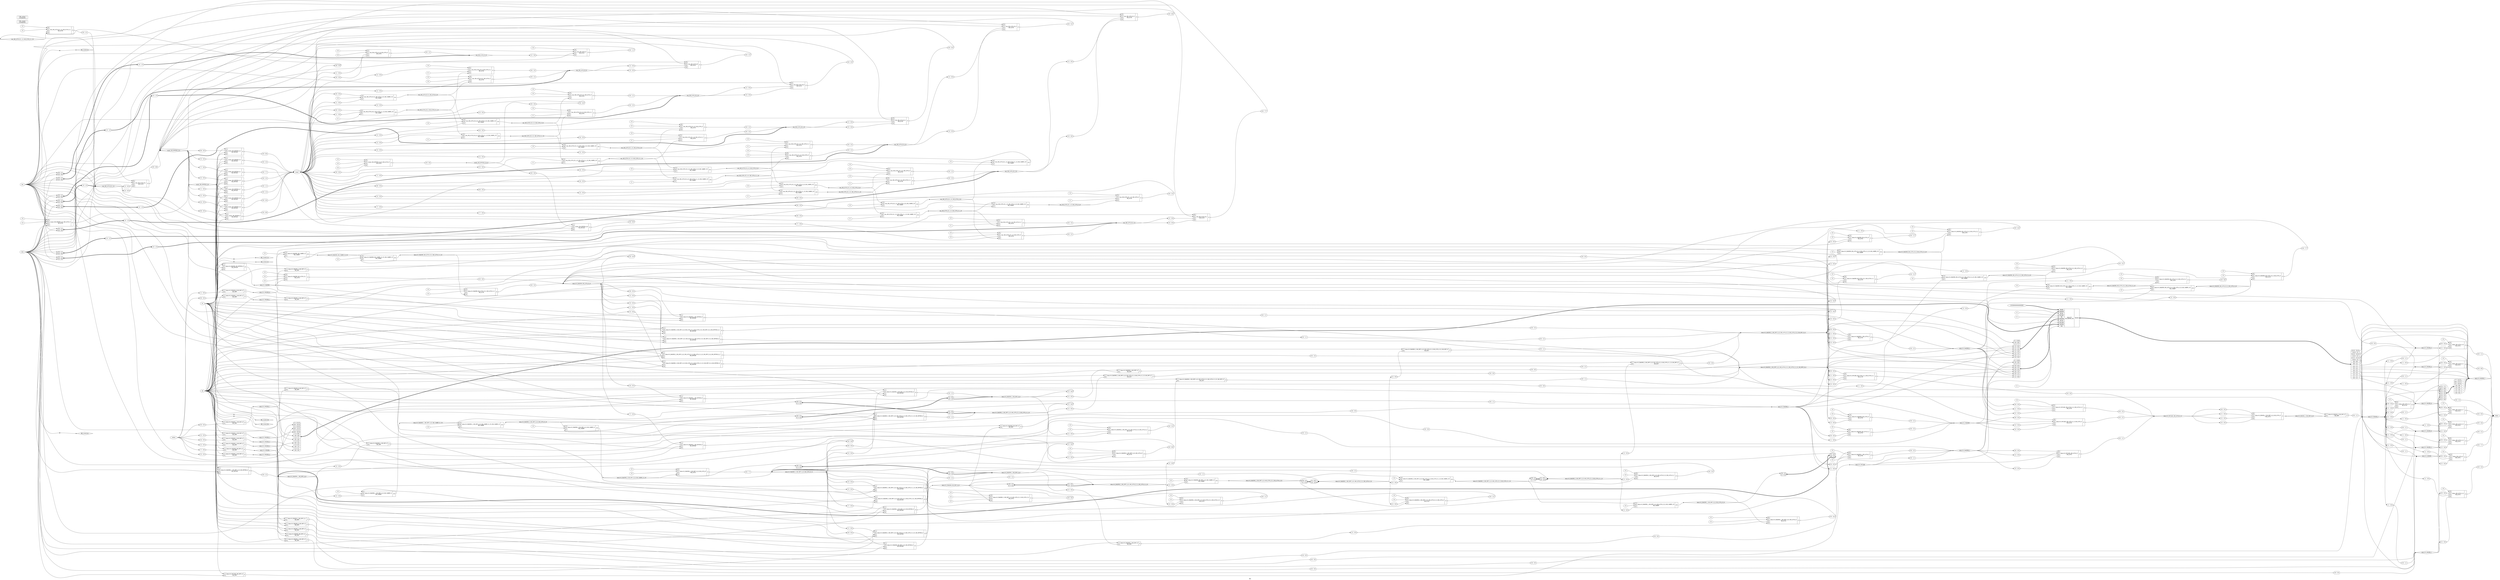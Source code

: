 digraph "fifo" {
label="fifo";
rankdir="LR";
remincross=true;
n1 [ shape=diamond, label="ren_SB_LUT4_I0_1_I2_SB_LUT4_O_1_I3", color="black", fontcolor="black"];
n2 [ shape=diamond, label="data.0.0_WCLKE", color="black", fontcolor="black"];
n3 [ shape=diamond, label="count_SB_DFFER_Q_8_D", color="black", fontcolor="black"];
n4 [ shape=diamond, label="data.0.0_WDATA_5", color="black", fontcolor="black"];
n5 [ shape=diamond, label="data.0.0_WDATA_4", color="black", fontcolor="black"];
n6 [ shape=diamond, label="data.0.0_WDATA_3", color="black", fontcolor="black"];
n7 [ shape=diamond, label="data.0.0_WDATA_2", color="black", fontcolor="black"];
n8 [ shape=diamond, label="data.0.0_WDATA_1", color="black", fontcolor="black"];
n9 [ shape=diamond, label="data.0.0_WDATA", color="black", fontcolor="black"];
n10 [ shape=diamond, label="data.0.0_RDATA_2_SB_DFF_Q_D", color="black", fontcolor="black"];
n11 [ shape=diamond, label="data.0.0_RADDR_SB_CARRY_CI_CO", color="black", fontcolor="black"];
n12 [ shape=diamond, label="data.0.0_RADDR_3_SB_DFF_Q_D_SB_CARRY_I1_CO", color="black", fontcolor="black"];
n13 [ shape=diamond, label="data.0.0_WDATA_6", color="black", fontcolor="black"];
n14 [ shape=diamond, label="data.0.0_RADDR_2", color="black", fontcolor="black"];
n15 [ shape=diamond, label="data.0.0_RDATA_6", color="black", fontcolor="black"];
n16 [ shape=diamond, label="data.0.0_RDATA_8", color="black", fontcolor="black"];
n17 [ shape=diamond, label="ren_SB_LUT4_I0_5_I2_SB_LUT4_O_1_I3", color="black", fontcolor="black"];
n18 [ shape=diamond, label="ren_SB_LUT4_I0_1_I2_SB_LUT4_O_I3", color="black", fontcolor="black"];
n19 [ shape=diamond, label="ren_SB_LUT4_I0_3_I2_SB_LUT4_O_1_I3", color="black", fontcolor="black"];
n20 [ shape=diamond, label="ren_SB_LUT4_I0_6_I2_SB_LUT4_O_1_I3", color="black", fontcolor="black"];
n21 [ shape=diamond, label="ren_SB_LUT4_I0_2_I2_SB_LUT4_O_1_I3", color="black", fontcolor="black"];
n22 [ shape=diamond, label="ren_SB_LUT4_I0_4_I2_SB_LUT4_O_1_I3", color="black", fontcolor="black"];
n23 [ shape=diamond, label="ren_SB_LUT4_I0_2_I2_SB_LUT4_O_I3", color="black", fontcolor="black"];
n24 [ shape=diamond, label="data.0.0_RADDR_SB_LUT4_I3_O_SB_LUT4_O_5_I3", color="black", fontcolor="black"];
n25 [ shape=diamond, label="data.0.0_RADDR_1_SB_DFF_Q_D_SB_CARRY_I1_CO", color="black", fontcolor="black"];
n26 [ shape=diamond, label="data.0.0_RADDR_3_SB_DFF_Q_D_SB_LUT4_I2_O_SB_LUT4_O_I2", color="black", fontcolor="black"];
n27 [ shape=diamond, label="data.0.0_RADDR_3_SB_DFF_Q_D_SB_LUT4_I2_O_SB_LUT4_O_2_I2", color="black", fontcolor="black"];
n28 [ shape=diamond, label="data.0.0_RADDR_3_SB_DFF_Q_D_SB_LUT4_I2_O", color="black", fontcolor="black"];
n29 [ shape=diamond, label="data.0.0_RADDR_1_SB_DFF_Q_D_SB_LUT4_I2_I3", color="black", fontcolor="black"];
n30 [ shape=diamond, label="data.0.0_WADDR_SB_DFF_Q_D", color="black", fontcolor="black"];
n31 [ shape=diamond, label="data.0.0_WDATA_7", color="black", fontcolor="black"];
n32 [ shape=diamond, label="data.0.0_RADDR_3", color="black", fontcolor="black"];
n33 [ shape=diamond, label="data.0.0_RADDR_SB_LUT4_I3_O_SB_LUT4_O_I3", color="black", fontcolor="black"];
n34 [ shape=diamond, label="data.0.0_RADDR_SB_LUT4_I3_O_SB_LUT4_O_2_I3", color="black", fontcolor="black"];
n35 [ shape=diamond, label="data.0.0_RADDR_SB_LUT4_I3_O_SB_LUT4_O_3_I3", color="black", fontcolor="black"];
n36 [ shape=diamond, label="data.0.0_RADDR_1_SB_DFF_Q_D", color="black", fontcolor="black"];
n37 [ shape=diamond, label="data.0.0_RADDR_SB_LUT4_I3_O", color="black", fontcolor="black"];
n38 [ shape=diamond, label="ren_SB_LUT4_I0_6_I2", color="black", fontcolor="black"];
n39 [ shape=diamond, label="ren_SB_LUT4_I0_I2_SB_LUT4_O_I3", color="black", fontcolor="black"];
n40 [ shape=diamond, label="ren_SB_LUT4_I0_6_I2_SB_LUT4_O_I3", color="black", fontcolor="black"];
n41 [ shape=diamond, label="ren_SB_LUT4_I0_5_I2_SB_LUT4_O_I3", color="black", fontcolor="black"];
n42 [ shape=diamond, label="ren_SB_LUT4_I0_4_I2_SB_LUT4_O_I3", color="black", fontcolor="black"];
n43 [ shape=diamond, label="ren_SB_LUT4_I0_3_I2_SB_LUT4_O_I3", color="black", fontcolor="black"];
n44 [ shape=diamond, label="ren_SB_LUT4_I0_I2_SB_LUT4_O_1_I3", color="black", fontcolor="black"];
n45 [ shape=diamond, label="data.0.0_RDATA_1", color="black", fontcolor="black"];
n46 [ shape=diamond, label="ren_SB_LUT4_I0_2_I2", color="black", fontcolor="black"];
n47 [ shape=diamond, label="data.0.0_RDATA_3", color="black", fontcolor="black"];
n48 [ shape=diamond, label="data.0.0_RDATA_5", color="black", fontcolor="black"];
n49 [ shape=diamond, label="data.0.0_RDATA", color="black", fontcolor="black"];
n50 [ shape=diamond, label="data.0.0_RDATA_4", color="black", fontcolor="black"];
n51 [ shape=diamond, label="data.0.0_RDATA_2", color="black", fontcolor="black"];
n52 [ shape=diamond, label="data.0.0_RDATA_7", color="black", fontcolor="black"];
n53 [ shape=diamond, label="ren_SB_LUT4_I1_I3", color="black", fontcolor="black"];
n54 [ shape=diamond, label="ren_SB_LUT4_I0_1_I2", color="black", fontcolor="black"];
n55 [ shape=diamond, label="ren_SB_LUT4_I0_3_I2", color="black", fontcolor="black"];
n56 [ shape=diamond, label="ren_SB_LUT4_I0_4_I2", color="black", fontcolor="black"];
n57 [ shape=diamond, label="ren_SB_LUT4_I0_5_I2", color="black", fontcolor="black"];
n58 [ shape=diamond, label="count_SB_DFFER_Q_D", color="black", fontcolor="black"];
n59 [ shape=diamond, label="data.0.0_RADDR_3_SB_DFF_Q_D_SB_LUT4_I2_O_SB_LUT4_O_3_I2", color="black", fontcolor="black"];
n60 [ shape=diamond, label="data.0.0_WADDR", color="black", fontcolor="black"];
n61 [ shape=diamond, label="data.0.0_RADDR_3_SB_DFF_Q_D_SB_LUT4_I2_O_SB_LUT4_O_I2_SB_DFF_D_Q", color="black", fontcolor="black"];
n62 [ shape=diamond, label="data.0.0_WCLKE_SB_LUT4_I1_O", color="black", fontcolor="black"];
n63 [ shape=diamond, label="count_SB_DFFER_Q_E", color="black", fontcolor="black"];
n64 [ shape=diamond, label="data.0.0_RADDR_1", color="black", fontcolor="black"];
n65 [ shape=diamond, label="data.0.0_RADDR", color="black", fontcolor="black"];
n66 [ shape=diamond, label="data.0.0_RADDR_SB_LUT4_I3_O_SB_LUT4_O_4_I3", color="black", fontcolor="black"];
n67 [ shape=diamond, label="data.0.0_RADDR_3_SB_DFF_Q_D_SB_LUT4_I2_O_SB_LUT4_O_I3", color="black", fontcolor="black"];
n68 [ shape=diamond, label="data.0.0_RADDR_3_SB_DFF_Q_D_SB_LUT4_I2_O_SB_LUT4_O_3_I2_SB_DFF_D_Q", color="black", fontcolor="black"];
n69 [ shape=diamond, label="data.0.0_RADDR_2_SB_DFF_Q_D", color="black", fontcolor="black"];
n70 [ shape=diamond, label="data.0.0_RADDR_3_SB_DFF_Q_D_SB_LUT4_I2_O_SB_LUT4_O_1_I3", color="black", fontcolor="black"];
n71 [ shape=diamond, label="data.0.0_RADDR_3_SB_DFF_Q_D", color="black", fontcolor="black"];
n72 [ shape=diamond, label="data.0.0_RADDR_3_SB_DFF_Q_D_SB_LUT4_I2_O_SB_LUT4_O_1_I2", color="black", fontcolor="black"];
n73 [ shape=diamond, label="data.0.0_RADDR_3_SB_DFF_Q_D_SB_LUT4_I2_I3", color="black", fontcolor="black"];
n74 [ shape=diamond, label="ren_SB_LUT4_I0_I2", color="black", fontcolor="black"];
n75 [ shape=octagon, label="clk", color="black", fontcolor="black"];
n76 [ shape=octagon, label="count", color="black", fontcolor="black"];
n77 [ shape=diamond, label="fifo_reader.clk", color="black", fontcolor="black"];
n78 [ shape=diamond, label="fifo_reader.en", color="black", fontcolor="black"];
n79 [ shape=diamond, label="fifo_reader.rst", color="black", fontcolor="black"];
n80 [ shape=diamond, label="fifo_writer.clk", color="black", fontcolor="black"];
n81 [ shape=diamond, label="fifo_writer.en", color="black", fontcolor="black"];
n82 [ shape=diamond, label="fifo_writer.rst", color="black", fontcolor="black"];
n83 [ shape=octagon, label="rdata", color="black", fontcolor="black"];
n84 [ shape=octagon, label="ren", color="black", fontcolor="black"];
n85 [ shape=octagon, label="rst", color="black", fontcolor="black"];
n86 [ shape=octagon, label="wdata", color="black", fontcolor="black"];
n87 [ shape=octagon, label="wen", color="black", fontcolor="black"];
v1 [ label="1'0" ];
c92 [ shape=record, label="{{<p88> CI|<p89> I0|<p90> I1}|ren_SB_LUT4_I0_I2_SB_LUT4_O_I3_SB_CARRY_CO\nSB_CARRY|{<p91> CO}}",  ];
x0 [ shape=record, style=rounded, label="<s0> 0:0 - 0:0 ", color="black", fontcolor="black" ];
x0:e -> c92:p88:w [arrowhead=odiamond, arrowtail=odiamond, dir=both, color="black", fontcolor="black", label=""];
x2 [ shape=record, style=rounded, label="<s0> 1:1 - 0:0 ", color="black", fontcolor="black" ];
x2:e -> c92:p90:w [arrowhead=odiamond, arrowtail=odiamond, dir=both, color="black", fontcolor="black", label=""];
c96 [ shape=record, label="{{<p89> I0|<p90> I1|<p93> I2|<p94> I3}|ren_SB_LUT4_I0_5\nSB_LUT4|{<p95> O}}",  ];
x3 [ shape=record, style=rounded, label="<s0> 2:2 - 0:0 ", color="black", fontcolor="black" ];
x3:e -> c96:p93:w [arrowhead=odiamond, arrowtail=odiamond, dir=both, color="black", fontcolor="black", label=""];
x4 [ shape=record, style=rounded, label="<s0> 3:3 - 0:0 ", color="black", fontcolor="black" ];
x4:e -> c96:p94:w [arrowhead=odiamond, arrowtail=odiamond, dir=both, color="black", fontcolor="black", label=""];
x5 [ shape=record, style=rounded, label="<s0> 0:0 - 4:4 ", color="black", fontcolor="black" ];
c96:p95:e -> x5:w [arrowhead=odiamond, arrowtail=odiamond, dir=both, color="black", fontcolor="black", label=""];
c97 [ shape=record, label="{{<p89> I0|<p90> I1|<p93> I2|<p94> I3}|ren_SB_LUT4_I0_4\nSB_LUT4|{<p95> O}}",  ];
x6 [ shape=record, style=rounded, label="<s0> 2:2 - 0:0 ", color="black", fontcolor="black" ];
x6:e -> c97:p93:w [arrowhead=odiamond, arrowtail=odiamond, dir=both, color="black", fontcolor="black", label=""];
x7 [ shape=record, style=rounded, label="<s0> 3:3 - 0:0 ", color="black", fontcolor="black" ];
x7:e -> c97:p94:w [arrowhead=odiamond, arrowtail=odiamond, dir=both, color="black", fontcolor="black", label=""];
x8 [ shape=record, style=rounded, label="<s0> 0:0 - 5:5 ", color="black", fontcolor="black" ];
c97:p95:e -> x8:w [arrowhead=odiamond, arrowtail=odiamond, dir=both, color="black", fontcolor="black", label=""];
c98 [ shape=record, label="{{<p89> I0|<p90> I1|<p93> I2|<p94> I3}|ren_SB_LUT4_I0_3\nSB_LUT4|{<p95> O}}",  ];
x9 [ shape=record, style=rounded, label="<s0> 2:2 - 0:0 ", color="black", fontcolor="black" ];
x9:e -> c98:p93:w [arrowhead=odiamond, arrowtail=odiamond, dir=both, color="black", fontcolor="black", label=""];
x10 [ shape=record, style=rounded, label="<s0> 3:3 - 0:0 ", color="black", fontcolor="black" ];
x10:e -> c98:p94:w [arrowhead=odiamond, arrowtail=odiamond, dir=both, color="black", fontcolor="black", label=""];
x11 [ shape=record, style=rounded, label="<s0> 0:0 - 6:6 ", color="black", fontcolor="black" ];
c98:p95:e -> x11:w [arrowhead=odiamond, arrowtail=odiamond, dir=both, color="black", fontcolor="black", label=""];
c99 [ shape=record, label="{{<p89> I0|<p90> I1|<p93> I2|<p94> I3}|ren_SB_LUT4_I0_2\nSB_LUT4|{<p95> O}}",  ];
x12 [ shape=record, style=rounded, label="<s0> 2:2 - 0:0 ", color="black", fontcolor="black" ];
x12:e -> c99:p93:w [arrowhead=odiamond, arrowtail=odiamond, dir=both, color="black", fontcolor="black", label=""];
x13 [ shape=record, style=rounded, label="<s0> 3:3 - 0:0 ", color="black", fontcolor="black" ];
x13:e -> c99:p94:w [arrowhead=odiamond, arrowtail=odiamond, dir=both, color="black", fontcolor="black", label=""];
x14 [ shape=record, style=rounded, label="<s0> 0:0 - 7:7 ", color="black", fontcolor="black" ];
c99:p95:e -> x14:w [arrowhead=odiamond, arrowtail=odiamond, dir=both, color="black", fontcolor="black", label=""];
c100 [ shape=record, label="{{<p89> I0|<p90> I1|<p93> I2|<p94> I3}|ren_SB_LUT4_I0_1\nSB_LUT4|{<p95> O}}",  ];
x15 [ shape=record, style=rounded, label="<s0> 2:2 - 0:0 ", color="black", fontcolor="black" ];
x15:e -> c100:p93:w [arrowhead=odiamond, arrowtail=odiamond, dir=both, color="black", fontcolor="black", label=""];
x16 [ shape=record, style=rounded, label="<s0> 3:3 - 0:0 ", color="black", fontcolor="black" ];
x16:e -> c100:p94:w [arrowhead=odiamond, arrowtail=odiamond, dir=both, color="black", fontcolor="black", label=""];
x17 [ shape=record, style=rounded, label="<s0> 0:0 - 8:8 ", color="black", fontcolor="black" ];
c100:p95:e -> x17:w [arrowhead=odiamond, arrowtail=odiamond, dir=both, color="black", fontcolor="black", label=""];
v18 [ label="1'0" ];
c101 [ shape=record, label="{{<p89> I0|<p90> I1|<p93> I2|<p94> I3}|ren_SB_LUT4_I1\nSB_LUT4|{<p95> O}}",  ];
x19 [ shape=record, style=rounded, label="<s0> 2:2 - 0:0 ", color="black", fontcolor="black" ];
x19:e -> c101:p94:w [arrowhead=odiamond, arrowtail=odiamond, dir=both, color="black", fontcolor="black", label=""];
x20 [ shape=record, style=rounded, label="<s0> 0:0 - 1:1 ", color="black", fontcolor="black" ];
c101:p95:e -> x20:w [arrowhead=odiamond, arrowtail=odiamond, dir=both, color="black", fontcolor="black", label=""];
v21 [ label="1'0" ];
v22 [ label="1'0" ];
c102 [ shape=record, label="{{<p89> I0|<p90> I1|<p93> I2|<p94> I3}|data.0.0_RADDR_2_SB_LUT4_O\nSB_LUT4|{<p95> O}}",  ];
x23 [ shape=record, style=rounded, label="<s0> 0:0 - 0:0 ", color="black", fontcolor="black" ];
x23:e -> c102:p93:w [arrowhead=odiamond, arrowtail=odiamond, dir=both, color="black", fontcolor="black", label=""];
x24 [ shape=record, style=rounded, label="<s0> 1:1 - 0:0 ", color="black", fontcolor="black" ];
x24:e -> c102:p94:w [arrowhead=odiamond, arrowtail=odiamond, dir=both, color="black", fontcolor="black", label=""];
x25 [ shape=record, style=rounded, label="<s0> 0:0 - 3:3 ", color="black", fontcolor="black" ];
c102:p95:e -> x25:w [arrowhead=odiamond, arrowtail=odiamond, dir=both, color="black", fontcolor="black", label=""];
v26 [ label="1'0" ];
v27 [ label="1'0" ];
c103 [ shape=record, label="{{<p89> I0|<p90> I1|<p93> I2|<p94> I3}|data.0.0_WADDR_SB_LUT4_O\nSB_LUT4|{<p95> O}}",  ];
x28 [ shape=record, style=rounded, label="<s0> 0:0 - 0:0 ", color="black", fontcolor="black" ];
x28:e -> c103:p93:w [arrowhead=odiamond, arrowtail=odiamond, dir=both, color="black", fontcolor="black", label=""];
x29 [ shape=record, style=rounded, label="<s0> 2:2 - 0:0 ", color="black", fontcolor="black" ];
x29:e -> c103:p94:w [arrowhead=odiamond, arrowtail=odiamond, dir=both, color="black", fontcolor="black", label=""];
x30 [ shape=record, style=rounded, label="<s0> 0:0 - 2:2 ", color="black", fontcolor="black" ];
c103:p95:e -> x30:w [arrowhead=odiamond, arrowtail=odiamond, dir=both, color="black", fontcolor="black", label=""];
c104 [ shape=record, label="{{<p89> I0|<p90> I1|<p93> I2|<p94> I3}|data.0.0_RADDR_3_SB_LUT4_O\nSB_LUT4|{<p95> O}}",  ];
x31 [ shape=record, style=rounded, label="<s0> 0:0 - 0:0 ", color="black", fontcolor="black" ];
x31:e -> c104:p89:w [arrowhead=odiamond, arrowtail=odiamond, dir=both, color="black", fontcolor="black", label=""];
x32 [ shape=record, style=rounded, label="<s0> 1:1 - 0:0 ", color="black", fontcolor="black" ];
x32:e -> c104:p90:w [arrowhead=odiamond, arrowtail=odiamond, dir=both, color="black", fontcolor="black", label=""];
x33 [ shape=record, style=rounded, label="<s0> 2:2 - 0:0 ", color="black", fontcolor="black" ];
x33:e -> c104:p93:w [arrowhead=odiamond, arrowtail=odiamond, dir=both, color="black", fontcolor="black", label=""];
x34 [ shape=record, style=rounded, label="<s0> 3:3 - 0:0 ", color="black", fontcolor="black" ];
x34:e -> c104:p94:w [arrowhead=odiamond, arrowtail=odiamond, dir=both, color="black", fontcolor="black", label=""];
x35 [ shape=record, style=rounded, label="<s0> 0:0 - 2:2 ", color="black", fontcolor="black" ];
c104:p95:e -> x35:w [arrowhead=odiamond, arrowtail=odiamond, dir=both, color="black", fontcolor="black", label=""];
v36 [ label="1'0" ];
v37 [ label="1'0" ];
c105 [ shape=record, label="{{<p89> I0|<p90> I1|<p93> I2|<p94> I3}|count_SB_DFFER_Q_E_SB_LUT4_O\nSB_LUT4|{<p95> O}}",  ];
c106 [ shape=record, label="{{<p89> I0|<p90> I1|<p93> I2|<p94> I3}|data.0.0_WCLKE_SB_LUT4_I1_O_SB_LUT4_O_1\nSB_LUT4|{<p95> O}}",  ];
x38 [ shape=record, style=rounded, label="<s0> 0:0 - 0:0 ", color="black", fontcolor="black" ];
x38:e -> c106:p89:w [arrowhead=odiamond, arrowtail=odiamond, dir=both, color="black", fontcolor="black", label=""];
x39 [ shape=record, style=rounded, label="<s0> 1:1 - 0:0 ", color="black", fontcolor="black" ];
x39:e -> c106:p90:w [arrowhead=odiamond, arrowtail=odiamond, dir=both, color="black", fontcolor="black", label=""];
x40 [ shape=record, style=rounded, label="<s0> 2:2 - 0:0 ", color="black", fontcolor="black" ];
x40:e -> c106:p93:w [arrowhead=odiamond, arrowtail=odiamond, dir=both, color="black", fontcolor="black", label=""];
x41 [ shape=record, style=rounded, label="<s0> 3:3 - 0:0 ", color="black", fontcolor="black" ];
x41:e -> c106:p94:w [arrowhead=odiamond, arrowtail=odiamond, dir=both, color="black", fontcolor="black", label=""];
x42 [ shape=record, style=rounded, label="<s0> 0:0 - 0:0 ", color="black", fontcolor="black" ];
c106:p95:e -> x42:w [arrowhead=odiamond, arrowtail=odiamond, dir=both, color="black", fontcolor="black", label=""];
c107 [ shape=record, label="{{<p89> I0|<p90> I1|<p93> I2|<p94> I3}|data.0.0_WCLKE_SB_LUT4_I1_O_SB_LUT4_O\nSB_LUT4|{<p95> O}}",  ];
x43 [ shape=record, style=rounded, label="<s0> 0:0 - 0:0 ", color="black", fontcolor="black" ];
x43:e -> c107:p89:w [arrowhead=odiamond, arrowtail=odiamond, dir=both, color="black", fontcolor="black", label=""];
x44 [ shape=record, style=rounded, label="<s0> 2:2 - 0:0 ", color="black", fontcolor="black" ];
x44:e -> c107:p93:w [arrowhead=odiamond, arrowtail=odiamond, dir=both, color="black", fontcolor="black", label=""];
x45 [ shape=record, style=rounded, label="<s0> 3:3 - 0:0 ", color="black", fontcolor="black" ];
x45:e -> c107:p94:w [arrowhead=odiamond, arrowtail=odiamond, dir=both, color="black", fontcolor="black", label=""];
x46 [ shape=record, style=rounded, label="<s0> 0:0 - 2:2 ", color="black", fontcolor="black" ];
c107:p95:e -> x46:w [arrowhead=odiamond, arrowtail=odiamond, dir=both, color="black", fontcolor="black", label=""];
c113 [ shape=record, label="{{<p108> C|<p109> D|<p110> E|<p111> R}|data.0.0_RADDR_SB_DFFER_Q\nSB_DFFER|{<p112> Q}}",  ];
x47 [ shape=record, style=rounded, label="<s0> 0:0 - 0:0 ", color="black", fontcolor="black" ];
x47:e -> c113:p109:w [arrowhead=odiamond, arrowtail=odiamond, dir=both, color="black", fontcolor="black", label=""];
c114 [ shape=record, label="{{<p89> I0|<p90> I1|<p93> I2|<p94> I3}|data.0.0_RDATA_2_SB_DFF_Q_D_SB_LUT4_O\nSB_LUT4|{<p95> O}}",  ];
x48 [ shape=record, style=rounded, label="<s0> 0:0 - 0:0 ", color="black", fontcolor="black" ];
x48:e -> c114:p89:w [arrowhead=odiamond, arrowtail=odiamond, dir=both, color="black", fontcolor="black", label=""];
x49 [ shape=record, style=rounded, label="<s0> 1:1 - 0:0 ", color="black", fontcolor="black" ];
x49:e -> c114:p90:w [arrowhead=odiamond, arrowtail=odiamond, dir=both, color="black", fontcolor="black", label=""];
x50 [ shape=record, style=rounded, label="<s0> 2:2 - 0:0 ", color="black", fontcolor="black" ];
x50:e -> c114:p93:w [arrowhead=odiamond, arrowtail=odiamond, dir=both, color="black", fontcolor="black", label=""];
x51 [ shape=record, style=rounded, label="<s0> 3:3 - 0:0 ", color="black", fontcolor="black" ];
x51:e -> c114:p94:w [arrowhead=odiamond, arrowtail=odiamond, dir=both, color="black", fontcolor="black", label=""];
v52 [ label="1'0" ];
v53 [ label="1'0" ];
v54 [ label="1'0" ];
c115 [ shape=record, label="{{<p89> I0|<p90> I1|<p93> I2|<p94> I3}|count_SB_DFFER_Q_8_D_SB_LUT4_O\nSB_LUT4|{<p95> O}}",  ];
x55 [ shape=record, style=rounded, label="<s0> 0:0 - 0:0 ", color="black", fontcolor="black" ];
x55:e -> c115:p94:w [arrowhead=odiamond, arrowtail=odiamond, dir=both, color="black", fontcolor="black", label=""];
x56 [ shape=record, style=rounded, label="<s0> 0:0 - 0:0 ", color="black", fontcolor="black" ];
c115:p95:e -> x56:w [arrowhead=odiamond, arrowtail=odiamond, dir=both, color="black", fontcolor="black", label=""];
c116 [ shape=record, label="{{<p108> C|<p109> D}|data.0.0_WDATA_7_SB_DFF_Q\nSB_DFF|{<p112> Q}}",  ];
x57 [ shape=record, style=rounded, label="<s0> 0:0 - 0:0 ", color="black", fontcolor="black" ];
x57:e -> c116:p109:w [arrowhead=odiamond, arrowtail=odiamond, dir=both, color="black", fontcolor="black", label=""];
v58 [ label="1'0" ];
c117 [ shape=record, label="{{<p88> CI|<p89> I0|<p90> I1}|data.0.0_RADDR_SB_CARRY_CI\nSB_CARRY|{<p91> CO}}",  ];
x59 [ shape=record, style=rounded, label="<s0> 3:3 - 0:0 ", color="black", fontcolor="black" ];
x59:e -> c117:p90:w [arrowhead=odiamond, arrowtail=odiamond, dir=both, color="black", fontcolor="black", label=""];
v60 [ label="1'0" ];
v61 [ label="1'0" ];
c118 [ shape=record, label="{{<p89> I0|<p90> I1|<p93> I2|<p94> I3}|data.0.0_RADDR_3_SB_DFF_Q_D_SB_LUT4_I2_O_SB_LUT4_O_3\nSB_LUT4|{<p95> O}}",  ];
x62 [ shape=record, style=rounded, label="<s0> 2:2 - 0:0 ", color="black", fontcolor="black" ];
x62:e -> c118:p93:w [arrowhead=odiamond, arrowtail=odiamond, dir=both, color="black", fontcolor="black", label=""];
x63 [ shape=record, style=rounded, label="<s0> 0:0 - 1:1 ", color="black", fontcolor="black" ];
c118:p95:e -> x63:w [arrowhead=odiamond, arrowtail=odiamond, dir=both, color="black", fontcolor="black", label=""];
v64 [ label="1'0" ];
c119 [ shape=record, label="{{<p89> I0|<p90> I1|<p93> I2|<p94> I3}|rdata_SB_LUT4_O_6\nSB_LUT4|{<p95> O}}",  ];
x65 [ shape=record, style=rounded, label="<s0> 0:0 - 0:0 ", color="black", fontcolor="black" ];
x65:e -> c119:p90:w [arrowhead=odiamond, arrowtail=odiamond, dir=both, color="black", fontcolor="black", label=""];
x66 [ shape=record, style=rounded, label="<s0> 1:1 - 0:0 ", color="black", fontcolor="black" ];
x66:e -> c119:p93:w [arrowhead=odiamond, arrowtail=odiamond, dir=both, color="black", fontcolor="black", label=""];
x67 [ shape=record, style=rounded, label="<s0> 2:2 - 0:0 ", color="black", fontcolor="black" ];
x67:e -> c119:p94:w [arrowhead=odiamond, arrowtail=odiamond, dir=both, color="black", fontcolor="black", label=""];
x68 [ shape=record, style=rounded, label="<s0> 0:0 - 1:1 ", color="black", fontcolor="black" ];
c119:p95:e -> x68:w [arrowhead=odiamond, arrowtail=odiamond, dir=both, color="black", fontcolor="black", label=""];
v69 [ label="1'0" ];
c120 [ shape=record, label="{{<p89> I0|<p90> I1|<p93> I2|<p94> I3}|rdata_SB_LUT4_O_5\nSB_LUT4|{<p95> O}}",  ];
x70 [ shape=record, style=rounded, label="<s0> 0:0 - 0:0 ", color="black", fontcolor="black" ];
x70:e -> c120:p90:w [arrowhead=odiamond, arrowtail=odiamond, dir=both, color="black", fontcolor="black", label=""];
x71 [ shape=record, style=rounded, label="<s0> 1:1 - 0:0 ", color="black", fontcolor="black" ];
x71:e -> c120:p93:w [arrowhead=odiamond, arrowtail=odiamond, dir=both, color="black", fontcolor="black", label=""];
x72 [ shape=record, style=rounded, label="<s0> 2:2 - 0:0 ", color="black", fontcolor="black" ];
x72:e -> c120:p94:w [arrowhead=odiamond, arrowtail=odiamond, dir=both, color="black", fontcolor="black", label=""];
x73 [ shape=record, style=rounded, label="<s0> 0:0 - 2:2 ", color="black", fontcolor="black" ];
c120:p95:e -> x73:w [arrowhead=odiamond, arrowtail=odiamond, dir=both, color="black", fontcolor="black", label=""];
v74 [ label="1'0" ];
c121 [ shape=record, label="{{<p89> I0|<p90> I1|<p93> I2|<p94> I3}|rdata_SB_LUT4_O_4\nSB_LUT4|{<p95> O}}",  ];
x75 [ shape=record, style=rounded, label="<s0> 0:0 - 0:0 ", color="black", fontcolor="black" ];
x75:e -> c121:p90:w [arrowhead=odiamond, arrowtail=odiamond, dir=both, color="black", fontcolor="black", label=""];
x76 [ shape=record, style=rounded, label="<s0> 1:1 - 0:0 ", color="black", fontcolor="black" ];
x76:e -> c121:p93:w [arrowhead=odiamond, arrowtail=odiamond, dir=both, color="black", fontcolor="black", label=""];
x77 [ shape=record, style=rounded, label="<s0> 2:2 - 0:0 ", color="black", fontcolor="black" ];
x77:e -> c121:p94:w [arrowhead=odiamond, arrowtail=odiamond, dir=both, color="black", fontcolor="black", label=""];
x78 [ shape=record, style=rounded, label="<s0> 0:0 - 3:3 ", color="black", fontcolor="black" ];
c121:p95:e -> x78:w [arrowhead=odiamond, arrowtail=odiamond, dir=both, color="black", fontcolor="black", label=""];
v79 [ label="1'0" ];
c122 [ shape=record, label="{{<p89> I0|<p90> I1|<p93> I2|<p94> I3}|rdata_SB_LUT4_O_3\nSB_LUT4|{<p95> O}}",  ];
x80 [ shape=record, style=rounded, label="<s0> 0:0 - 0:0 ", color="black", fontcolor="black" ];
x80:e -> c122:p90:w [arrowhead=odiamond, arrowtail=odiamond, dir=both, color="black", fontcolor="black", label=""];
x81 [ shape=record, style=rounded, label="<s0> 1:1 - 0:0 ", color="black", fontcolor="black" ];
x81:e -> c122:p93:w [arrowhead=odiamond, arrowtail=odiamond, dir=both, color="black", fontcolor="black", label=""];
x82 [ shape=record, style=rounded, label="<s0> 2:2 - 0:0 ", color="black", fontcolor="black" ];
x82:e -> c122:p94:w [arrowhead=odiamond, arrowtail=odiamond, dir=both, color="black", fontcolor="black", label=""];
x83 [ shape=record, style=rounded, label="<s0> 0:0 - 4:4 ", color="black", fontcolor="black" ];
c122:p95:e -> x83:w [arrowhead=odiamond, arrowtail=odiamond, dir=both, color="black", fontcolor="black", label=""];
v84 [ label="1'0" ];
c123 [ shape=record, label="{{<p89> I0|<p90> I1|<p93> I2|<p94> I3}|rdata_SB_LUT4_O_2\nSB_LUT4|{<p95> O}}",  ];
x85 [ shape=record, style=rounded, label="<s0> 0:0 - 0:0 ", color="black", fontcolor="black" ];
x85:e -> c123:p90:w [arrowhead=odiamond, arrowtail=odiamond, dir=both, color="black", fontcolor="black", label=""];
x86 [ shape=record, style=rounded, label="<s0> 1:1 - 0:0 ", color="black", fontcolor="black" ];
x86:e -> c123:p93:w [arrowhead=odiamond, arrowtail=odiamond, dir=both, color="black", fontcolor="black", label=""];
x87 [ shape=record, style=rounded, label="<s0> 2:2 - 0:0 ", color="black", fontcolor="black" ];
x87:e -> c123:p94:w [arrowhead=odiamond, arrowtail=odiamond, dir=both, color="black", fontcolor="black", label=""];
x88 [ shape=record, style=rounded, label="<s0> 0:0 - 5:5 ", color="black", fontcolor="black" ];
c123:p95:e -> x88:w [arrowhead=odiamond, arrowtail=odiamond, dir=both, color="black", fontcolor="black", label=""];
v89 [ label="1'0" ];
c124 [ shape=record, label="{{<p89> I0|<p90> I1|<p93> I2|<p94> I3}|rdata_SB_LUT4_O_1\nSB_LUT4|{<p95> O}}",  ];
x90 [ shape=record, style=rounded, label="<s0> 0:0 - 0:0 ", color="black", fontcolor="black" ];
x90:e -> c124:p90:w [arrowhead=odiamond, arrowtail=odiamond, dir=both, color="black", fontcolor="black", label=""];
x91 [ shape=record, style=rounded, label="<s0> 1:1 - 0:0 ", color="black", fontcolor="black" ];
x91:e -> c124:p93:w [arrowhead=odiamond, arrowtail=odiamond, dir=both, color="black", fontcolor="black", label=""];
x92 [ shape=record, style=rounded, label="<s0> 2:2 - 0:0 ", color="black", fontcolor="black" ];
x92:e -> c124:p94:w [arrowhead=odiamond, arrowtail=odiamond, dir=both, color="black", fontcolor="black", label=""];
x93 [ shape=record, style=rounded, label="<s0> 0:0 - 6:6 ", color="black", fontcolor="black" ];
c124:p95:e -> x93:w [arrowhead=odiamond, arrowtail=odiamond, dir=both, color="black", fontcolor="black", label=""];
v94 [ label="1'0" ];
c125 [ shape=record, label="{{<p89> I0|<p90> I1|<p93> I2|<p94> I3}|rdata_SB_LUT4_O\nSB_LUT4|{<p95> O}}",  ];
x95 [ shape=record, style=rounded, label="<s0> 0:0 - 0:0 ", color="black", fontcolor="black" ];
x95:e -> c125:p90:w [arrowhead=odiamond, arrowtail=odiamond, dir=both, color="black", fontcolor="black", label=""];
x96 [ shape=record, style=rounded, label="<s0> 1:1 - 0:0 ", color="black", fontcolor="black" ];
x96:e -> c125:p93:w [arrowhead=odiamond, arrowtail=odiamond, dir=both, color="black", fontcolor="black", label=""];
x97 [ shape=record, style=rounded, label="<s0> 2:2 - 0:0 ", color="black", fontcolor="black" ];
x97:e -> c125:p94:w [arrowhead=odiamond, arrowtail=odiamond, dir=both, color="black", fontcolor="black", label=""];
x98 [ shape=record, style=rounded, label="<s0> 0:0 - 7:7 ", color="black", fontcolor="black" ];
c125:p95:e -> x98:w [arrowhead=odiamond, arrowtail=odiamond, dir=both, color="black", fontcolor="black", label=""];
c126 [ shape=record, label="{{<p108> C|<p109> D|<p110> E|<p111> R}|count_SB_DFFER_Q_8\nSB_DFFER|{<p112> Q}}",  ];
x99 [ shape=record, style=rounded, label="<s0> 0:0 - 0:0 ", color="black", fontcolor="black" ];
x99:e -> c126:p109:w [arrowhead=odiamond, arrowtail=odiamond, dir=both, color="black", fontcolor="black", label=""];
x100 [ shape=record, style=rounded, label="<s0> 0:0 - 0:0 ", color="black", fontcolor="black" ];
c126:p112:e -> x100:w [arrowhead=odiamond, arrowtail=odiamond, dir=both, color="black", fontcolor="black", label=""];
c127 [ shape=record, label="{{<p89> I0|<p90> I1|<p93> I2|<p94> I3}|ren_SB_LUT4_I0\nSB_LUT4|{<p95> O}}",  ];
x101 [ shape=record, style=rounded, label="<s0> 2:2 - 0:0 ", color="black", fontcolor="black" ];
x101:e -> c127:p93:w [arrowhead=odiamond, arrowtail=odiamond, dir=both, color="black", fontcolor="black", label=""];
x102 [ shape=record, style=rounded, label="<s0> 3:3 - 0:0 ", color="black", fontcolor="black" ];
x102:e -> c127:p94:w [arrowhead=odiamond, arrowtail=odiamond, dir=both, color="black", fontcolor="black", label=""];
x103 [ shape=record, style=rounded, label="<s0> 0:0 - 2:2 ", color="black", fontcolor="black" ];
c127:p95:e -> x103:w [arrowhead=odiamond, arrowtail=odiamond, dir=both, color="black", fontcolor="black", label=""];
c128 [ shape=record, label="{{<p108> C|<p109> D|<p110> E|<p111> R}|data.0.0_RADDR_1_SB_DFFER_Q\nSB_DFFER|{<p112> Q}}",  ];
x104 [ shape=record, style=rounded, label="<s0> 4:4 - 0:0 ", color="black", fontcolor="black" ];
x104:e -> c128:p109:w [arrowhead=odiamond, arrowtail=odiamond, dir=both, color="black", fontcolor="black", label=""];
x105 [ shape=record, style=rounded, label="<s0> 0:0 - 1:1 ", color="black", fontcolor="black" ];
c128:p112:e -> x105:w [arrowhead=odiamond, arrowtail=odiamond, dir=both, color="black", fontcolor="black", label=""];
v106 [ label="1'0" ];
c129 [ shape=record, label="{{<p88> CI|<p89> I0|<p90> I1}|ren_SB_LUT4_I0_6_I2_SB_LUT4_O_I3_SB_CARRY_CO\nSB_CARRY|{<p91> CO}}",  ];
x107 [ shape=record, style=rounded, label="<s0> 2:2 - 0:0 ", color="black", fontcolor="black" ];
x107:e -> c129:p90:w [arrowhead=odiamond, arrowtail=odiamond, dir=both, color="black", fontcolor="black", label=""];
v108 [ label="1'0" ];
c130 [ shape=record, label="{{<p88> CI|<p89> I0|<p90> I1}|ren_SB_LUT4_I0_5_I2_SB_LUT4_O_I3_SB_CARRY_CO\nSB_CARRY|{<p91> CO}}",  ];
x109 [ shape=record, style=rounded, label="<s0> 3:3 - 0:0 ", color="black", fontcolor="black" ];
x109:e -> c130:p90:w [arrowhead=odiamond, arrowtail=odiamond, dir=both, color="black", fontcolor="black", label=""];
v110 [ label="1'0" ];
c131 [ shape=record, label="{{<p88> CI|<p89> I0|<p90> I1}|ren_SB_LUT4_I0_4_I2_SB_LUT4_O_I3_SB_CARRY_CO\nSB_CARRY|{<p91> CO}}",  ];
x111 [ shape=record, style=rounded, label="<s0> 4:4 - 0:0 ", color="black", fontcolor="black" ];
x111:e -> c131:p90:w [arrowhead=odiamond, arrowtail=odiamond, dir=both, color="black", fontcolor="black", label=""];
v112 [ label="1'0" ];
c132 [ shape=record, label="{{<p88> CI|<p89> I0|<p90> I1}|ren_SB_LUT4_I0_3_I2_SB_LUT4_O_I3_SB_CARRY_CO\nSB_CARRY|{<p91> CO}}",  ];
x113 [ shape=record, style=rounded, label="<s0> 5:5 - 0:0 ", color="black", fontcolor="black" ];
x113:e -> c132:p90:w [arrowhead=odiamond, arrowtail=odiamond, dir=both, color="black", fontcolor="black", label=""];
v114 [ label="1'0" ];
c133 [ shape=record, label="{{<p88> CI|<p89> I0|<p90> I1}|ren_SB_LUT4_I0_2_I2_SB_LUT4_O_I3_SB_CARRY_CO\nSB_CARRY|{<p91> CO}}",  ];
x115 [ shape=record, style=rounded, label="<s0> 6:6 - 0:0 ", color="black", fontcolor="black" ];
x115:e -> c133:p90:w [arrowhead=odiamond, arrowtail=odiamond, dir=both, color="black", fontcolor="black", label=""];
v116 [ label="1'0" ];
c134 [ shape=record, label="{{<p88> CI|<p89> I0|<p90> I1}|ren_SB_LUT4_I0_1_I2_SB_LUT4_O_1_I3_SB_CARRY_CO\nSB_CARRY|{<p91> CO}}",  ];
x117 [ shape=record, style=rounded, label="<s0> 7:7 - 0:0 ", color="black", fontcolor="black" ];
x117:e -> c134:p90:w [arrowhead=odiamond, arrowtail=odiamond, dir=both, color="black", fontcolor="black", label=""];
v120 [ label="1'1" ];
c135 [ shape=record, label="{{<p88> CI|<p89> I0|<p90> I1}|ren_SB_LUT4_I0_I2_SB_LUT4_O_1_I3_SB_CARRY_CO\nSB_CARRY|{<p91> CO}}",  ];
x118 [ shape=record, style=rounded, label="<s0> 0:0 - 0:0 ", color="black", fontcolor="black" ];
x118:e -> c135:p88:w [arrowhead=odiamond, arrowtail=odiamond, dir=both, color="black", fontcolor="black", label=""];
x119 [ shape=record, style=rounded, label="<s0> 1:1 - 0:0 ", color="black", fontcolor="black" ];
x119:e -> c135:p89:w [arrowhead=odiamond, arrowtail=odiamond, dir=both, color="black", fontcolor="black", label=""];
v121 [ label="1'0" ];
v122 [ label="1'0" ];
c136 [ shape=record, label="{{<p89> I0|<p90> I1|<p93> I2|<p94> I3}|data.0.0_RADDR_SB_LUT4_I3\nSB_LUT4|{<p95> O}}",  ];
x123 [ shape=record, style=rounded, label="<s0> 3:3 - 0:0 ", color="black", fontcolor="black" ];
x123:e -> c136:p93:w [arrowhead=odiamond, arrowtail=odiamond, dir=both, color="black", fontcolor="black", label=""];
x124 [ shape=record, style=rounded, label="<s0> 0:0 - 1:1 ", color="black", fontcolor="black" ];
c136:p95:e -> x124:w [arrowhead=odiamond, arrowtail=odiamond, dir=both, color="black", fontcolor="black", label=""];
v125 [ label="1'0" ];
v126 [ label="1'0" ];
c137 [ shape=record, label="{{<p89> I0|<p90> I1|<p93> I2|<p94> I3}|data.0.0_RADDR_SB_LUT4_I3_O_SB_LUT4_O_5\nSB_LUT4|{<p95> O}}",  ];
x127 [ shape=record, style=rounded, label="<s0> 1:1 - 0:0 ", color="black", fontcolor="black" ];
x127:e -> c137:p93:w [arrowhead=odiamond, arrowtail=odiamond, dir=both, color="black", fontcolor="black", label=""];
x128 [ shape=record, style=rounded, label="<s0> 0:0 - 6:6 ", color="black", fontcolor="black" ];
c137:p95:e -> x128:w [arrowhead=odiamond, arrowtail=odiamond, dir=both, color="black", fontcolor="black", label=""];
v129 [ label="1'0" ];
c138 [ shape=record, label="{{<p88> CI|<p89> I0|<p90> I1}|data.0.0_RADDR_SB_LUT4_I3_O_SB_LUT4_O_4_I3_SB_CARRY_CO\nSB_CARRY|{<p91> CO}}",  ];
x130 [ shape=record, style=rounded, label="<s0> 1:1 - 0:0 ", color="black", fontcolor="black" ];
x130:e -> c138:p90:w [arrowhead=odiamond, arrowtail=odiamond, dir=both, color="black", fontcolor="black", label=""];
v131 [ label="1'0" ];
c139 [ shape=record, label="{{<p88> CI|<p89> I0|<p90> I1}|data.0.0_RADDR_SB_LUT4_I3_O_SB_LUT4_O_5_I3_SB_CARRY_CO\nSB_CARRY|{<p91> CO}}",  ];
x132 [ shape=record, style=rounded, label="<s0> 2:2 - 0:0 ", color="black", fontcolor="black" ];
x132:e -> c139:p90:w [arrowhead=odiamond, arrowtail=odiamond, dir=both, color="black", fontcolor="black", label=""];
v133 [ label="1'0" ];
c140 [ shape=record, label="{{<p88> CI|<p89> I0|<p90> I1}|data.0.0_RADDR_SB_LUT4_I3_O_SB_LUT4_O_I3_SB_CARRY_CO\nSB_CARRY|{<p91> CO}}",  ];
x134 [ shape=record, style=rounded, label="<s0> 1:1 - 0:0 ", color="black", fontcolor="black" ];
x134:e -> c140:p90:w [arrowhead=odiamond, arrowtail=odiamond, dir=both, color="black", fontcolor="black", label=""];
c141 [ shape=record, label="{{<p108> C|<p109> D|<p110> E|<p111> R}|data.0.0_RADDR_1_SB_DFF_Q_D_SB_DFFER_Q\nSB_DFFER|{<p112> Q}}",  ];
x135 [ shape=record, style=rounded, label="<s0> 4:4 - 0:0 ", color="black", fontcolor="black" ];
x135:e -> c141:p109:w [arrowhead=odiamond, arrowtail=odiamond, dir=both, color="black", fontcolor="black", label=""];
x136 [ shape=record, style=rounded, label="<s0> 0:0 - 2:2 ", color="black", fontcolor="black" ];
c141:p112:e -> x136:w [arrowhead=odiamond, arrowtail=odiamond, dir=both, color="black", fontcolor="black", label=""];
v137 [ label="1'0" ];
c142 [ shape=record, label="{{<p88> CI|<p89> I0|<p90> I1}|data.0.0_RADDR_1_SB_DFF_Q_D_SB_CARRY_I1_CO_SB_CARRY_CI\nSB_CARRY|{<p91> CO}}",  ];
x138 [ shape=record, style=rounded, label="<s0> 2:2 - 0:0 ", color="black", fontcolor="black" ];
x138:e -> c142:p90:w [arrowhead=odiamond, arrowtail=odiamond, dir=both, color="black", fontcolor="black", label=""];
v139 [ label="1'0" ];
c143 [ shape=record, label="{{<p88> CI|<p89> I0|<p90> I1}|data.0.0_RADDR_1_SB_DFF_Q_D_SB_LUT4_I2_I3_SB_CARRY_CO\nSB_CARRY|{<p91> CO}}",  ];
x140 [ shape=record, style=rounded, label="<s0> 2:2 - 0:0 ", color="black", fontcolor="black" ];
x140:e -> c143:p90:w [arrowhead=odiamond, arrowtail=odiamond, dir=both, color="black", fontcolor="black", label=""];
c144 [ shape=record, label="{{<p108> C|<p109> D|<p110> E|<p111> R}|data.0.0_RADDR_3_SB_DFF_Q_D_SB_LUT4_I2_O_SB_LUT4_O_3_I2_SB_DFFER_Q\nSB_DFFER|{<p112> Q}}",  ];
x141 [ shape=record, style=rounded, label="<s0> 1:1 - 0:0 ", color="black", fontcolor="black" ];
x141:e -> c144:p109:w [arrowhead=odiamond, arrowtail=odiamond, dir=both, color="black", fontcolor="black", label=""];
x142 [ shape=record, style=rounded, label="<s0> 0:0 - 2:2 ", color="black", fontcolor="black" ];
c144:p112:e -> x142:w [arrowhead=odiamond, arrowtail=odiamond, dir=both, color="black", fontcolor="black", label=""];
v143 [ label="1'0" ];
c145 [ shape=record, label="{{<p88> CI|<p89> I0|<p90> I1}|data.0.0_RADDR_3_SB_DFF_Q_D_SB_CARRY_I1\nSB_CARRY|{<p91> CO}}",  ];
x144 [ shape=record, style=rounded, label="<s0> 2:2 - 0:0 ", color="black", fontcolor="black" ];
x144:e -> c145:p90:w [arrowhead=odiamond, arrowtail=odiamond, dir=both, color="black", fontcolor="black", label=""];
v145 [ label="1'0" ];
v146 [ label="1'0" ];
v147 [ label="1'0" ];
c146 [ shape=record, label="{{<p89> I0|<p90> I1|<p93> I2|<p94> I3}|data.0.0_RADDR_3_SB_DFF_Q_D_SB_LUT4_I2_O_SB_LUT4_O_4\nSB_LUT4|{<p95> O}}",  ];
x148 [ shape=record, style=rounded, label="<s0> 0:0 - 0:0 ", color="black", fontcolor="black" ];
c146:p95:e -> x148:w [arrowhead=odiamond, arrowtail=odiamond, dir=both, color="black", fontcolor="black", label=""];
v149 [ label="1'0" ];
v150 [ label="1'0" ];
c147 [ shape=record, label="{{<p89> I0|<p90> I1|<p93> I2|<p94> I3}|data.0.0_RADDR_3_SB_DFF_Q_D_SB_LUT4_I2\nSB_LUT4|{<p95> O}}",  ];
x151 [ shape=record, style=rounded, label="<s0> 2:2 - 0:0 ", color="black", fontcolor="black" ];
x151:e -> c147:p93:w [arrowhead=odiamond, arrowtail=odiamond, dir=both, color="black", fontcolor="black", label=""];
x152 [ shape=record, style=rounded, label="<s0> 0:0 - 6:6 ", color="black", fontcolor="black" ];
c147:p95:e -> x152:w [arrowhead=odiamond, arrowtail=odiamond, dir=both, color="black", fontcolor="black", label=""];
v154 [ label="1'1" ];
c148 [ shape=record, label="{{<p88> CI|<p89> I0|<p90> I1}|ren_SB_LUT4_I0_6_I2_SB_LUT4_O_1_I3_SB_CARRY_CO\nSB_CARRY|{<p91> CO}}",  ];
x153 [ shape=record, style=rounded, label="<s0> 2:2 - 0:0 ", color="black", fontcolor="black" ];
x153:e -> c148:p89:w [arrowhead=odiamond, arrowtail=odiamond, dir=both, color="black", fontcolor="black", label=""];
v156 [ label="1'1" ];
c149 [ shape=record, label="{{<p88> CI|<p89> I0|<p90> I1}|ren_SB_LUT4_I0_5_I2_SB_LUT4_O_1_I3_SB_CARRY_CO\nSB_CARRY|{<p91> CO}}",  ];
x155 [ shape=record, style=rounded, label="<s0> 3:3 - 0:0 ", color="black", fontcolor="black" ];
x155:e -> c149:p89:w [arrowhead=odiamond, arrowtail=odiamond, dir=both, color="black", fontcolor="black", label=""];
v158 [ label="1'1" ];
c150 [ shape=record, label="{{<p88> CI|<p89> I0|<p90> I1}|ren_SB_LUT4_I0_4_I2_SB_LUT4_O_1_I3_SB_CARRY_CO\nSB_CARRY|{<p91> CO}}",  ];
x157 [ shape=record, style=rounded, label="<s0> 4:4 - 0:0 ", color="black", fontcolor="black" ];
x157:e -> c150:p89:w [arrowhead=odiamond, arrowtail=odiamond, dir=both, color="black", fontcolor="black", label=""];
v160 [ label="1'1" ];
c151 [ shape=record, label="{{<p88> CI|<p89> I0|<p90> I1}|ren_SB_LUT4_I0_3_I2_SB_LUT4_O_1_I3_SB_CARRY_CO\nSB_CARRY|{<p91> CO}}",  ];
x159 [ shape=record, style=rounded, label="<s0> 5:5 - 0:0 ", color="black", fontcolor="black" ];
x159:e -> c151:p89:w [arrowhead=odiamond, arrowtail=odiamond, dir=both, color="black", fontcolor="black", label=""];
v162 [ label="1'1" ];
c152 [ shape=record, label="{{<p88> CI|<p89> I0|<p90> I1}|ren_SB_LUT4_I0_2_I2_SB_LUT4_O_1_I3_SB_CARRY_CO\nSB_CARRY|{<p91> CO}}",  ];
x161 [ shape=record, style=rounded, label="<s0> 6:6 - 0:0 ", color="black", fontcolor="black" ];
x161:e -> c152:p89:w [arrowhead=odiamond, arrowtail=odiamond, dir=both, color="black", fontcolor="black", label=""];
v164 [ label="1'1" ];
c153 [ shape=record, label="{{<p88> CI|<p89> I0|<p90> I1}|ren_SB_LUT4_I0_1_I2_SB_LUT4_O_I3_SB_CARRY_CO\nSB_CARRY|{<p91> CO}}",  ];
x163 [ shape=record, style=rounded, label="<s0> 7:7 - 0:0 ", color="black", fontcolor="black" ];
x163:e -> c153:p89:w [arrowhead=odiamond, arrowtail=odiamond, dir=both, color="black", fontcolor="black", label=""];
v165 [ label="1'0" ];
v166 [ label="1'0" ];
c154 [ shape=record, label="{{<p89> I0|<p90> I1|<p93> I2|<p94> I3}|ren_SB_LUT4_I0_1_I2_SB_LUT4_O_1\nSB_LUT4|{<p95> O}}",  ];
x167 [ shape=record, style=rounded, label="<s0> 8:8 - 0:0 ", color="black", fontcolor="black" ];
x167:e -> c154:p93:w [arrowhead=odiamond, arrowtail=odiamond, dir=both, color="black", fontcolor="black", label=""];
x168 [ shape=record, style=rounded, label="<s0> 0:0 - 2:2 ", color="black", fontcolor="black" ];
c154:p95:e -> x168:w [arrowhead=odiamond, arrowtail=odiamond, dir=both, color="black", fontcolor="black", label=""];
c155 [ shape=record, label="{{<p89> I0|<p90> I1|<p93> I2|<p94> I3}|data.0.0_WCLKE_SB_LUT4_I1\nSB_LUT4|{<p95> O}}",  ];
x169 [ shape=record, style=rounded, label="<s0> 0:0 - 0:0 ", color="black", fontcolor="black" ];
x169:e -> c155:p89:w [arrowhead=odiamond, arrowtail=odiamond, dir=both, color="black", fontcolor="black", label=""];
x170 [ shape=record, style=rounded, label="<s0> 2:2 - 0:0 ", color="black", fontcolor="black" ];
x170:e -> c155:p93:w [arrowhead=odiamond, arrowtail=odiamond, dir=both, color="black", fontcolor="black", label=""];
x171 [ shape=record, style=rounded, label="<s0> 3:3 - 0:0 ", color="black", fontcolor="black" ];
x171:e -> c155:p94:w [arrowhead=odiamond, arrowtail=odiamond, dir=both, color="black", fontcolor="black", label=""];
x172 [ shape=record, style=rounded, label="<s0> 0:0 - 1:1 ", color="black", fontcolor="black" ];
c155:p95:e -> x172:w [arrowhead=odiamond, arrowtail=odiamond, dir=both, color="black", fontcolor="black", label=""];
c156 [ shape=record, label="{{<p108> C|<p109> D|<p110> E|<p111> R}|data.0.0_RADDR_3_SB_DFF_Q_D_SB_LUT4_I2_O_SB_LUT4_O_I2_SB_DFF_D_Q_SB_DFFER_Q_1\nSB_DFFER|{<p112> Q}}",  ];
x173 [ shape=record, style=rounded, label="<s0> 2:2 - 0:0 ", color="black", fontcolor="black" ];
x173:e -> c156:p109:w [arrowhead=odiamond, arrowtail=odiamond, dir=both, color="black", fontcolor="black", label=""];
x174 [ shape=record, style=rounded, label="<s0> 0:0 - 3:3 ", color="black", fontcolor="black" ];
c156:p112:e -> x174:w [arrowhead=odiamond, arrowtail=odiamond, dir=both, color="black", fontcolor="black", label=""];
c157 [ shape=record, label="{{<p108> C|<p109> D|<p110> E|<p111> R}|data.0.0_RADDR_3_SB_DFF_Q_D_SB_LUT4_I2_O_SB_LUT4_O_I2_SB_DFF_D_Q_SB_DFFER_Q\nSB_DFFER|{<p112> Q}}",  ];
x175 [ shape=record, style=rounded, label="<s0> 3:3 - 0:0 ", color="black", fontcolor="black" ];
x175:e -> c157:p109:w [arrowhead=odiamond, arrowtail=odiamond, dir=both, color="black", fontcolor="black", label=""];
x176 [ shape=record, style=rounded, label="<s0> 0:0 - 2:2 ", color="black", fontcolor="black" ];
c157:p112:e -> x176:w [arrowhead=odiamond, arrowtail=odiamond, dir=both, color="black", fontcolor="black", label=""];
c158 [ shape=record, label="{{<p108> C|<p109> D|<p110> E|<p111> R}|data.0.0_RADDR_3_SB_DFF_Q_D_SB_LUT4_I2_O_SB_LUT4_O_3_I2_SB_DFF_D_Q_SB_DFFER_Q\nSB_DFFER|{<p112> Q}}",  ];
x177 [ shape=record, style=rounded, label="<s0> 5:5 - 0:0 ", color="black", fontcolor="black" ];
x177:e -> c158:p109:w [arrowhead=odiamond, arrowtail=odiamond, dir=both, color="black", fontcolor="black", label=""];
x178 [ shape=record, style=rounded, label="<s0> 0:0 - 2:2 ", color="black", fontcolor="black" ];
c158:p112:e -> x178:w [arrowhead=odiamond, arrowtail=odiamond, dir=both, color="black", fontcolor="black", label=""];
c159 [ shape=record, label="{{<p108> C|<p109> D|<p110> E|<p111> R}|data.0.0_RADDR_3_SB_DFFER_Q\nSB_DFFER|{<p112> Q}}",  ];
x179 [ shape=record, style=rounded, label="<s0> 6:6 - 0:0 ", color="black", fontcolor="black" ];
x179:e -> c159:p109:w [arrowhead=odiamond, arrowtail=odiamond, dir=both, color="black", fontcolor="black", label=""];
x180 [ shape=record, style=rounded, label="<s0> 0:0 - 1:1 ", color="black", fontcolor="black" ];
c159:p112:e -> x180:w [arrowhead=odiamond, arrowtail=odiamond, dir=both, color="black", fontcolor="black", label=""];
c160 [ shape=record, label="{{<p108> C|<p109> D}|data.0.0_RADDR_3_SB_DFF_Q_D_SB_LUT4_I2_O_SB_LUT4_O_3_I2_SB_DFF_D\nSB_DFF|{<p112> Q}}",  ];
x181 [ shape=record, style=rounded, label="<s0> 2:2 - 0:0 ", color="black", fontcolor="black" ];
x181:e -> c160:p109:w [arrowhead=odiamond, arrowtail=odiamond, dir=both, color="black", fontcolor="black", label=""];
x182 [ shape=record, style=rounded, label="<s0> 0:0 - 1:1 ", color="black", fontcolor="black" ];
c160:p112:e -> x182:w [arrowhead=odiamond, arrowtail=odiamond, dir=both, color="black", fontcolor="black", label=""];
c161 [ shape=record, label="{{<p108> C|<p109> D|<p110> E|<p111> R}|data.0.0_RADDR_2_SB_DFFER_Q\nSB_DFFER|{<p112> Q}}",  ];
x183 [ shape=record, style=rounded, label="<s0> 7:7 - 0:0 ", color="black", fontcolor="black" ];
x183:e -> c161:p109:w [arrowhead=odiamond, arrowtail=odiamond, dir=both, color="black", fontcolor="black", label=""];
x184 [ shape=record, style=rounded, label="<s0> 0:0 - 2:2 ", color="black", fontcolor="black" ];
c161:p112:e -> x184:w [arrowhead=odiamond, arrowtail=odiamond, dir=both, color="black", fontcolor="black", label=""];
c162 [ shape=record, label="{{<p108> C|<p109> D}|data.0.0_WADDR_SB_DFF_Q\nSB_DFF|{<p112> Q}}",  ];
x185 [ shape=record, style=rounded, label="<s0> 0:0 - 0:0 ", color="black", fontcolor="black" ];
c162:p112:e -> x185:w [arrowhead=odiamond, arrowtail=odiamond, dir=both, color="black", fontcolor="black", label=""];
c163 [ shape=record, label="{{<p108> C|<p109> D|<p110> E|<p111> R}|count_SB_DFFER_Q_7\nSB_DFFER|{<p112> Q}}",  ];
x186 [ shape=record, style=rounded, label="<s0> 1:1 - 0:0 ", color="black", fontcolor="black" ];
x186:e -> c163:p109:w [arrowhead=odiamond, arrowtail=odiamond, dir=both, color="black", fontcolor="black", label=""];
x187 [ shape=record, style=rounded, label="<s0> 0:0 - 1:1 ", color="black", fontcolor="black" ];
c163:p112:e -> x187:w [arrowhead=odiamond, arrowtail=odiamond, dir=both, color="black", fontcolor="black", label=""];
c164 [ shape=record, label="{{<p108> C|<p109> D|<p110> E|<p111> R}|count_SB_DFFER_Q_6\nSB_DFFER|{<p112> Q}}",  ];
x188 [ shape=record, style=rounded, label="<s0> 2:2 - 0:0 ", color="black", fontcolor="black" ];
x188:e -> c164:p109:w [arrowhead=odiamond, arrowtail=odiamond, dir=both, color="black", fontcolor="black", label=""];
x189 [ shape=record, style=rounded, label="<s0> 0:0 - 2:2 ", color="black", fontcolor="black" ];
c164:p112:e -> x189:w [arrowhead=odiamond, arrowtail=odiamond, dir=both, color="black", fontcolor="black", label=""];
c165 [ shape=record, label="{{<p108> C|<p109> D|<p110> E|<p111> R}|count_SB_DFFER_Q_5\nSB_DFFER|{<p112> Q}}",  ];
x190 [ shape=record, style=rounded, label="<s0> 3:3 - 0:0 ", color="black", fontcolor="black" ];
x190:e -> c165:p109:w [arrowhead=odiamond, arrowtail=odiamond, dir=both, color="black", fontcolor="black", label=""];
x191 [ shape=record, style=rounded, label="<s0> 0:0 - 3:3 ", color="black", fontcolor="black" ];
c165:p112:e -> x191:w [arrowhead=odiamond, arrowtail=odiamond, dir=both, color="black", fontcolor="black", label=""];
c166 [ shape=record, label="{{<p108> C|<p109> D|<p110> E|<p111> R}|count_SB_DFFER_Q_4\nSB_DFFER|{<p112> Q}}",  ];
x192 [ shape=record, style=rounded, label="<s0> 4:4 - 0:0 ", color="black", fontcolor="black" ];
x192:e -> c166:p109:w [arrowhead=odiamond, arrowtail=odiamond, dir=both, color="black", fontcolor="black", label=""];
x193 [ shape=record, style=rounded, label="<s0> 0:0 - 4:4 ", color="black", fontcolor="black" ];
c166:p112:e -> x193:w [arrowhead=odiamond, arrowtail=odiamond, dir=both, color="black", fontcolor="black", label=""];
c167 [ shape=record, label="{{<p108> C|<p109> D|<p110> E|<p111> R}|count_SB_DFFER_Q_3\nSB_DFFER|{<p112> Q}}",  ];
x194 [ shape=record, style=rounded, label="<s0> 5:5 - 0:0 ", color="black", fontcolor="black" ];
x194:e -> c167:p109:w [arrowhead=odiamond, arrowtail=odiamond, dir=both, color="black", fontcolor="black", label=""];
x195 [ shape=record, style=rounded, label="<s0> 0:0 - 5:5 ", color="black", fontcolor="black" ];
c167:p112:e -> x195:w [arrowhead=odiamond, arrowtail=odiamond, dir=both, color="black", fontcolor="black", label=""];
c168 [ shape=record, label="{{<p108> C|<p109> D|<p110> E|<p111> R}|count_SB_DFFER_Q_2\nSB_DFFER|{<p112> Q}}",  ];
x196 [ shape=record, style=rounded, label="<s0> 6:6 - 0:0 ", color="black", fontcolor="black" ];
x196:e -> c168:p109:w [arrowhead=odiamond, arrowtail=odiamond, dir=both, color="black", fontcolor="black", label=""];
x197 [ shape=record, style=rounded, label="<s0> 0:0 - 6:6 ", color="black", fontcolor="black" ];
c168:p112:e -> x197:w [arrowhead=odiamond, arrowtail=odiamond, dir=both, color="black", fontcolor="black", label=""];
c169 [ shape=record, label="{{<p108> C|<p109> D|<p110> E|<p111> R}|count_SB_DFFER_Q_1\nSB_DFFER|{<p112> Q}}",  ];
x198 [ shape=record, style=rounded, label="<s0> 7:7 - 0:0 ", color="black", fontcolor="black" ];
x198:e -> c169:p109:w [arrowhead=odiamond, arrowtail=odiamond, dir=both, color="black", fontcolor="black", label=""];
x199 [ shape=record, style=rounded, label="<s0> 0:0 - 7:7 ", color="black", fontcolor="black" ];
c169:p112:e -> x199:w [arrowhead=odiamond, arrowtail=odiamond, dir=both, color="black", fontcolor="black", label=""];
c170 [ shape=record, label="{{<p108> C|<p109> D|<p110> E|<p111> R}|count_SB_DFFER_Q\nSB_DFFER|{<p112> Q}}",  ];
x200 [ shape=record, style=rounded, label="<s0> 8:8 - 0:0 ", color="black", fontcolor="black" ];
x200:e -> c170:p109:w [arrowhead=odiamond, arrowtail=odiamond, dir=both, color="black", fontcolor="black", label=""];
x201 [ shape=record, style=rounded, label="<s0> 0:0 - 8:8 ", color="black", fontcolor="black" ];
c170:p112:e -> x201:w [arrowhead=odiamond, arrowtail=odiamond, dir=both, color="black", fontcolor="black", label=""];
c171 [ shape=record, label="{{<p108> C|<p109> D|<p110> E|<p111> R}|data.0.0_RADDR_3_SB_DFF_Q_D_SB_LUT4_I2_O_SB_LUT4_O_3_I2_SB_DFF_D_Q_SB_DFFER_Q_1\nSB_DFFER|{<p112> Q}}",  ];
x202 [ shape=record, style=rounded, label="<s0> 1:1 - 0:0 ", color="black", fontcolor="black" ];
x202:e -> c171:p109:w [arrowhead=odiamond, arrowtail=odiamond, dir=both, color="black", fontcolor="black", label=""];
x203 [ shape=record, style=rounded, label="<s0> 0:0 - 3:3 ", color="black", fontcolor="black" ];
c171:p112:e -> x203:w [arrowhead=odiamond, arrowtail=odiamond, dir=both, color="black", fontcolor="black", label=""];
c172 [ shape=record, label="{{<p108> C|<p109> D}|data.0.0_RDATA_3_SB_DFF_Q\nSB_DFF|{<p112> Q}}",  ];
x204 [ shape=record, style=rounded, label="<s0> 0:0 - 0:0 ", color="black", fontcolor="black" ];
c172:p112:e -> x204:w [arrowhead=odiamond, arrowtail=odiamond, dir=both, color="black", fontcolor="black", label=""];
c173 [ shape=record, label="{{<p108> C|<p109> D}|data.0.0_RDATA_5_SB_DFF_Q\nSB_DFF|{<p112> Q}}",  ];
x205 [ shape=record, style=rounded, label="<s0> 0:0 - 0:0 ", color="black", fontcolor="black" ];
c173:p112:e -> x205:w [arrowhead=odiamond, arrowtail=odiamond, dir=both, color="black", fontcolor="black", label=""];
c174 [ shape=record, label="{{<p108> C|<p109> D}|data.0.0_RDATA_1_SB_DFF_Q\nSB_DFF|{<p112> Q}}",  ];
x206 [ shape=record, style=rounded, label="<s0> 0:0 - 0:0 ", color="black", fontcolor="black" ];
c174:p112:e -> x206:w [arrowhead=odiamond, arrowtail=odiamond, dir=both, color="black", fontcolor="black", label=""];
c175 [ shape=record, label="{{<p108> C|<p109> D}|data.0.0_RDATA_6_SB_DFF_Q\nSB_DFF|{<p112> Q}}",  ];
x207 [ shape=record, style=rounded, label="<s0> 0:0 - 0:0 ", color="black", fontcolor="black" ];
c175:p112:e -> x207:w [arrowhead=odiamond, arrowtail=odiamond, dir=both, color="black", fontcolor="black", label=""];
c176 [ shape=record, label="{{<p108> C|<p109> D}|data.0.0_RDATA_2_SB_DFF_Q_1\nSB_DFF|{<p112> Q}}",  ];
x208 [ shape=record, style=rounded, label="<s0> 0:0 - 0:0 ", color="black", fontcolor="black" ];
c176:p112:e -> x208:w [arrowhead=odiamond, arrowtail=odiamond, dir=both, color="black", fontcolor="black", label=""];
c177 [ shape=record, label="{{<p108> C|<p109> D}|data.0.0_RDATA_4_SB_DFF_Q\nSB_DFF|{<p112> Q}}",  ];
x209 [ shape=record, style=rounded, label="<s0> 0:0 - 0:0 ", color="black", fontcolor="black" ];
c177:p112:e -> x209:w [arrowhead=odiamond, arrowtail=odiamond, dir=both, color="black", fontcolor="black", label=""];
c178 [ shape=record, label="{{<p108> C|<p109> D}|data.0.0_RDATA_SB_DFF_Q\nSB_DFF|{<p112> Q}}",  ];
x210 [ shape=record, style=rounded, label="<s0> 0:0 - 0:0 ", color="black", fontcolor="black" ];
c178:p112:e -> x210:w [arrowhead=odiamond, arrowtail=odiamond, dir=both, color="black", fontcolor="black", label=""];
c179 [ shape=record, label="{{<p108> C|<p109> D}|data.0.0_RDATA_2_SB_DFF_Q\nSB_DFF|{<p112> Q}}",  ];
x211 [ shape=record, style=rounded, label="<s0> 0:0 - 1:1 ", color="black", fontcolor="black" ];
c179:p112:e -> x211:w [arrowhead=odiamond, arrowtail=odiamond, dir=both, color="black", fontcolor="black", label=""];
v212 [ label="1'0" ];
c180 [ shape=record, label="{{<p89> I0|<p90> I1|<p93> I2|<p94> I3}|rdata_SB_LUT4_O_7\nSB_LUT4|{<p95> O}}",  ];
x213 [ shape=record, style=rounded, label="<s0> 0:0 - 0:0 ", color="black", fontcolor="black" ];
x213:e -> c180:p90:w [arrowhead=odiamond, arrowtail=odiamond, dir=both, color="black", fontcolor="black", label=""];
x214 [ shape=record, style=rounded, label="<s0> 1:1 - 0:0 ", color="black", fontcolor="black" ];
x214:e -> c180:p93:w [arrowhead=odiamond, arrowtail=odiamond, dir=both, color="black", fontcolor="black", label=""];
x215 [ shape=record, style=rounded, label="<s0> 2:2 - 0:0 ", color="black", fontcolor="black" ];
x215:e -> c180:p94:w [arrowhead=odiamond, arrowtail=odiamond, dir=both, color="black", fontcolor="black", label=""];
x216 [ shape=record, style=rounded, label="<s0> 0:0 - 0:0 ", color="black", fontcolor="black" ];
c180:p95:e -> x216:w [arrowhead=odiamond, arrowtail=odiamond, dir=both, color="black", fontcolor="black", label=""];
c181 [ shape=record, label="{{<p108> C|<p109> D}|data.0.0_WDATA_6_SB_DFF_Q\nSB_DFF|{<p112> Q}}",  ];
x217 [ shape=record, style=rounded, label="<s0> 1:1 - 0:0 ", color="black", fontcolor="black" ];
x217:e -> c181:p109:w [arrowhead=odiamond, arrowtail=odiamond, dir=both, color="black", fontcolor="black", label=""];
c182 [ shape=record, label="{{<p108> C|<p109> D}|data.0.0_WDATA_5_SB_DFF_Q\nSB_DFF|{<p112> Q}}",  ];
x218 [ shape=record, style=rounded, label="<s0> 2:2 - 0:0 ", color="black", fontcolor="black" ];
x218:e -> c182:p109:w [arrowhead=odiamond, arrowtail=odiamond, dir=both, color="black", fontcolor="black", label=""];
c183 [ shape=record, label="{{<p108> C|<p109> D}|data.0.0_WDATA_4_SB_DFF_Q\nSB_DFF|{<p112> Q}}",  ];
x219 [ shape=record, style=rounded, label="<s0> 3:3 - 0:0 ", color="black", fontcolor="black" ];
x219:e -> c183:p109:w [arrowhead=odiamond, arrowtail=odiamond, dir=both, color="black", fontcolor="black", label=""];
c184 [ shape=record, label="{{<p108> C|<p109> D}|data.0.0_WDATA_3_SB_DFF_Q\nSB_DFF|{<p112> Q}}",  ];
x220 [ shape=record, style=rounded, label="<s0> 4:4 - 0:0 ", color="black", fontcolor="black" ];
x220:e -> c184:p109:w [arrowhead=odiamond, arrowtail=odiamond, dir=both, color="black", fontcolor="black", label=""];
c185 [ shape=record, label="{{<p108> C|<p109> D}|data.0.0_WDATA_2_SB_DFF_Q\nSB_DFF|{<p112> Q}}",  ];
x221 [ shape=record, style=rounded, label="<s0> 5:5 - 0:0 ", color="black", fontcolor="black" ];
x221:e -> c185:p109:w [arrowhead=odiamond, arrowtail=odiamond, dir=both, color="black", fontcolor="black", label=""];
c186 [ shape=record, label="{{<p108> C|<p109> D}|data.0.0_WDATA_1_SB_DFF_Q\nSB_DFF|{<p112> Q}}",  ];
x222 [ shape=record, style=rounded, label="<s0> 6:6 - 0:0 ", color="black", fontcolor="black" ];
x222:e -> c186:p109:w [arrowhead=odiamond, arrowtail=odiamond, dir=both, color="black", fontcolor="black", label=""];
c187 [ shape=record, label="{{<p108> C|<p109> D}|data.0.0_WDATA_SB_DFF_Q\nSB_DFF|{<p112> Q}}",  ];
x223 [ shape=record, style=rounded, label="<s0> 7:7 - 0:0 ", color="black", fontcolor="black" ];
x223:e -> c187:p109:w [arrowhead=odiamond, arrowtail=odiamond, dir=both, color="black", fontcolor="black", label=""];
c188 [ shape=record, label="{{<p108> C|<p109> D}|data.0.0_WCLKE_SB_DFF_Q\nSB_DFF|{<p112> Q}}",  ];
c189 [ shape=record, label="{{<p108> C|<p109> D}|data.0.0_RADDR_1_SB_DFF_Q\nSB_DFF|{<p112> Q}}",  ];
x224 [ shape=record, style=rounded, label="<s0> 2:2 - 0:0 ", color="black", fontcolor="black" ];
x224:e -> c189:p109:w [arrowhead=odiamond, arrowtail=odiamond, dir=both, color="black", fontcolor="black", label=""];
x225 [ shape=record, style=rounded, label="<s0> 0:0 - 0:0 ", color="black", fontcolor="black" ];
c189:p112:e -> x225:w [arrowhead=odiamond, arrowtail=odiamond, dir=both, color="black", fontcolor="black", label=""];
c190 [ shape=record, label="{{<p108> C|<p109> D}|data.0.0_RADDR_3_SB_DFF_Q_D_SB_LUT4_I2_O_SB_LUT4_O_I2_SB_DFF_D\nSB_DFF|{<p112> Q}}",  ];
x226 [ shape=record, style=rounded, label="<s0> 2:2 - 0:0 ", color="black", fontcolor="black" ];
x226:e -> c190:p109:w [arrowhead=odiamond, arrowtail=odiamond, dir=both, color="black", fontcolor="black", label=""];
x227 [ shape=record, style=rounded, label="<s0> 0:0 - 1:1 ", color="black", fontcolor="black" ];
c190:p112:e -> x227:w [arrowhead=odiamond, arrowtail=odiamond, dir=both, color="black", fontcolor="black", label=""];
c191 [ shape=record, label="{{<p108> C|<p109> D}|data.0.0_RADDR_3_SB_DFF_Q_D_SB_LUT4_I2_O_SB_LUT4_O_1_I2_SB_DFF_D\nSB_DFF|{<p112> Q}}",  ];
x228 [ shape=record, style=rounded, label="<s0> 2:2 - 0:0 ", color="black", fontcolor="black" ];
x228:e -> c191:p109:w [arrowhead=odiamond, arrowtail=odiamond, dir=both, color="black", fontcolor="black", label=""];
x229 [ shape=record, style=rounded, label="<s0> 0:0 - 0:0 ", color="black", fontcolor="black" ];
c191:p112:e -> x229:w [arrowhead=odiamond, arrowtail=odiamond, dir=both, color="black", fontcolor="black", label=""];
c192 [ shape=record, label="{{<p108> C|<p109> D}|data.0.0_RADDR_3_SB_DFF_Q_D_SB_LUT4_I2_O_SB_LUT4_O_2_I2_SB_DFF_D\nSB_DFF|{<p112> Q}}",  ];
x230 [ shape=record, style=rounded, label="<s0> 2:2 - 0:0 ", color="black", fontcolor="black" ];
x230:e -> c192:p109:w [arrowhead=odiamond, arrowtail=odiamond, dir=both, color="black", fontcolor="black", label=""];
x231 [ shape=record, style=rounded, label="<s0> 0:0 - 0:0 ", color="black", fontcolor="black" ];
c192:p112:e -> x231:w [arrowhead=odiamond, arrowtail=odiamond, dir=both, color="black", fontcolor="black", label=""];
c193 [ shape=record, label="{{<p108> C|<p109> D}|data.0.0_RADDR_3_SB_DFF_Q\nSB_DFF|{<p112> Q}}",  ];
x232 [ shape=record, style=rounded, label="<s0> 2:2 - 0:0 ", color="black", fontcolor="black" ];
x232:e -> c193:p109:w [arrowhead=odiamond, arrowtail=odiamond, dir=both, color="black", fontcolor="black", label=""];
x233 [ shape=record, style=rounded, label="<s0> 0:0 - 0:0 ", color="black", fontcolor="black" ];
c193:p112:e -> x233:w [arrowhead=odiamond, arrowtail=odiamond, dir=both, color="black", fontcolor="black", label=""];
v234 [ label="1'0" ];
c194 [ shape=record, label="{{<p88> CI|<p89> I0|<p90> I1}|data.0.0_RADDR_3_SB_DFF_Q_D_SB_LUT4_I2_O_SB_LUT4_O_1_I3_SB_CARRY_CO\nSB_CARRY|{<p91> CO}}",  ];
x235 [ shape=record, style=rounded, label="<s0> 2:2 - 0:0 ", color="black", fontcolor="black" ];
x235:e -> c194:p90:w [arrowhead=odiamond, arrowtail=odiamond, dir=both, color="black", fontcolor="black", label=""];
c195 [ shape=record, label="{{<p108> C|<p109> D}|data.0.0_RADDR_2_SB_DFF_Q\nSB_DFF|{<p112> Q}}",  ];
x236 [ shape=record, style=rounded, label="<s0> 2:2 - 0:0 ", color="black", fontcolor="black" ];
x236:e -> c195:p109:w [arrowhead=odiamond, arrowtail=odiamond, dir=both, color="black", fontcolor="black", label=""];
x237 [ shape=record, style=rounded, label="<s0> 0:0 - 0:0 ", color="black", fontcolor="black" ];
c195:p112:e -> x237:w [arrowhead=odiamond, arrowtail=odiamond, dir=both, color="black", fontcolor="black", label=""];
v238 [ label="1'0" ];
v239 [ label="1'0" ];
v240 [ label="1'0" ];
c196 [ shape=record, label="{{<p89> I0|<p90> I1|<p93> I2|<p94> I3}|data.0.0_RADDR_SB_LUT4_I3_1\nSB_LUT4|{<p95> O}}",  ];
x241 [ shape=record, style=rounded, label="<s0> 0:0 - 0:0 ", color="black", fontcolor="black" ];
c196:p95:e -> x241:w [arrowhead=odiamond, arrowtail=odiamond, dir=both, color="black", fontcolor="black", label=""];
c197 [ shape=record, label="{{<p108> C|<p109> D}|data.0.0_RDATA_8_SB_DFF_Q\nSB_DFF|{<p112> Q}}",  ];
x242 [ shape=record, style=rounded, label="<s0> 0:0 - 0:0 ", color="black", fontcolor="black" ];
c197:p112:e -> x242:w [arrowhead=odiamond, arrowtail=odiamond, dir=both, color="black", fontcolor="black", label=""];
v243 [ label="1'0" ];
c198 [ shape=record, label="{{<p88> CI|<p89> I0|<p90> I1}|data.0.0_RADDR_1_SB_DFF_Q_D_SB_CARRY_I1\nSB_CARRY|{<p91> CO}}",  ];
x244 [ shape=record, style=rounded, label="<s0> 2:2 - 0:0 ", color="black", fontcolor="black" ];
x244:e -> c198:p90:w [arrowhead=odiamond, arrowtail=odiamond, dir=both, color="black", fontcolor="black", label=""];
c199 [ shape=record, label="{{<p108> C|<p109> D|<p110> E|<p111> R}|data.0.0_RADDR_3_SB_DFF_Q_D_SB_LUT4_I2_O_SB_LUT4_O_I2_SB_DFFER_Q\nSB_DFFER|{<p112> Q}}",  ];
x245 [ shape=record, style=rounded, label="<s0> 2:2 - 0:0 ", color="black", fontcolor="black" ];
x245:e -> c199:p109:w [arrowhead=odiamond, arrowtail=odiamond, dir=both, color="black", fontcolor="black", label=""];
x246 [ shape=record, style=rounded, label="<s0> 0:0 - 2:2 ", color="black", fontcolor="black" ];
c199:p112:e -> x246:w [arrowhead=odiamond, arrowtail=odiamond, dir=both, color="black", fontcolor="black", label=""];
c200 [ shape=record, label="{{<p108> C|<p109> D|<p110> E|<p111> R}|data.0.0_RADDR_3_SB_DFF_Q_D_SB_LUT4_I2_O_SB_LUT4_O_1_I2_SB_DFFER_Q\nSB_DFFER|{<p112> Q}}",  ];
x247 [ shape=record, style=rounded, label="<s0> 3:3 - 0:0 ", color="black", fontcolor="black" ];
x247:e -> c200:p109:w [arrowhead=odiamond, arrowtail=odiamond, dir=both, color="black", fontcolor="black", label=""];
x248 [ shape=record, style=rounded, label="<s0> 0:0 - 2:2 ", color="black", fontcolor="black" ];
c200:p112:e -> x248:w [arrowhead=odiamond, arrowtail=odiamond, dir=both, color="black", fontcolor="black", label=""];
c201 [ shape=record, label="{{<p108> C|<p109> D|<p110> E|<p111> R}|data.0.0_RADDR_3_SB_DFF_Q_D_SB_LUT4_I2_O_SB_LUT4_O_2_I2_SB_DFFER_Q\nSB_DFFER|{<p112> Q}}",  ];
x249 [ shape=record, style=rounded, label="<s0> 5:5 - 0:0 ", color="black", fontcolor="black" ];
x249:e -> c201:p109:w [arrowhead=odiamond, arrowtail=odiamond, dir=both, color="black", fontcolor="black", label=""];
x250 [ shape=record, style=rounded, label="<s0> 0:0 - 2:2 ", color="black", fontcolor="black" ];
c201:p112:e -> x250:w [arrowhead=odiamond, arrowtail=odiamond, dir=both, color="black", fontcolor="black", label=""];
c202 [ shape=record, label="{{<p108> C|<p109> D|<p110> E|<p111> R}|data.0.0_RADDR_3_SB_DFF_Q_D_SB_DFFER_Q\nSB_DFFER|{<p112> Q}}",  ];
x251 [ shape=record, style=rounded, label="<s0> 6:6 - 0:0 ", color="black", fontcolor="black" ];
x251:e -> c202:p109:w [arrowhead=odiamond, arrowtail=odiamond, dir=both, color="black", fontcolor="black", label=""];
x252 [ shape=record, style=rounded, label="<s0> 0:0 - 2:2 ", color="black", fontcolor="black" ];
c202:p112:e -> x252:w [arrowhead=odiamond, arrowtail=odiamond, dir=both, color="black", fontcolor="black", label=""];
v253 [ label="1'0" ];
c203 [ shape=record, label="{{<p88> CI|<p89> I0|<p90> I1}|data.0.0_WADDR_SB_DFF_Q_D_SB_CARRY_CI\nSB_CARRY|{<p91> CO}}",  ];
x254 [ shape=record, style=rounded, label="<s0> 2:2 - 0:0 ", color="black", fontcolor="black" ];
x254:e -> c203:p90:w [arrowhead=odiamond, arrowtail=odiamond, dir=both, color="black", fontcolor="black", label=""];
c204 [ shape=record, label="{{<p108> C|<p109> D|<p110> E|<p111> R}|data.0.0_RADDR_2_SB_DFF_Q_D_SB_DFFER_Q\nSB_DFFER|{<p112> Q}}",  ];
x255 [ shape=record, style=rounded, label="<s0> 7:7 - 0:0 ", color="black", fontcolor="black" ];
x255:e -> c204:p109:w [arrowhead=odiamond, arrowtail=odiamond, dir=both, color="black", fontcolor="black", label=""];
x256 [ shape=record, style=rounded, label="<s0> 0:0 - 2:2 ", color="black", fontcolor="black" ];
c204:p112:e -> x256:w [arrowhead=odiamond, arrowtail=odiamond, dir=both, color="black", fontcolor="black", label=""];
v257 [ label="1'0" ];
c205 [ shape=record, label="{{<p88> CI|<p89> I0|<p90> I1}|data.0.0_RADDR_SB_CARRY_CI_CO_SB_CARRY_CI\nSB_CARRY|{<p91> CO}}",  ];
x258 [ shape=record, style=rounded, label="<s0> 3:3 - 0:0 ", color="black", fontcolor="black" ];
x258:e -> c205:p90:w [arrowhead=odiamond, arrowtail=odiamond, dir=both, color="black", fontcolor="black", label=""];
v259 [ label="1'0" ];
v261 [ label="1'1" ];
c206 [ shape=record, label="{{<p89> I0|<p90> I1|<p93> I2|<p94> I3}|ren_SB_LUT4_I0_I2_SB_LUT4_O_1\nSB_LUT4|{<p95> O}}",  ];
x260 [ shape=record, style=rounded, label="<s0> 2:2 - 0:0 ", color="black", fontcolor="black" ];
x260:e -> c206:p90:w [arrowhead=odiamond, arrowtail=odiamond, dir=both, color="black", fontcolor="black", label=""];
x262 [ shape=record, style=rounded, label="<s0> 0:0 - 3:3 ", color="black", fontcolor="black" ];
c206:p95:e -> x262:w [arrowhead=odiamond, arrowtail=odiamond, dir=both, color="black", fontcolor="black", label=""];
v263 [ label="1'0" ];
v265 [ label="1'1" ];
c207 [ shape=record, label="{{<p89> I0|<p90> I1|<p93> I2|<p94> I3}|ren_SB_LUT4_I0_5_I2_SB_LUT4_O_1\nSB_LUT4|{<p95> O}}",  ];
x264 [ shape=record, style=rounded, label="<s0> 4:4 - 0:0 ", color="black", fontcolor="black" ];
x264:e -> c207:p90:w [arrowhead=odiamond, arrowtail=odiamond, dir=both, color="black", fontcolor="black", label=""];
x266 [ shape=record, style=rounded, label="<s0> 0:0 - 3:3 ", color="black", fontcolor="black" ];
c207:p95:e -> x266:w [arrowhead=odiamond, arrowtail=odiamond, dir=both, color="black", fontcolor="black", label=""];
v267 [ label="1'0" ];
v269 [ label="1'1" ];
c208 [ shape=record, label="{{<p89> I0|<p90> I1|<p93> I2|<p94> I3}|ren_SB_LUT4_I0_3_I2_SB_LUT4_O_1\nSB_LUT4|{<p95> O}}",  ];
x268 [ shape=record, style=rounded, label="<s0> 6:6 - 0:0 ", color="black", fontcolor="black" ];
x268:e -> c208:p90:w [arrowhead=odiamond, arrowtail=odiamond, dir=both, color="black", fontcolor="black", label=""];
x270 [ shape=record, style=rounded, label="<s0> 0:0 - 3:3 ", color="black", fontcolor="black" ];
c208:p95:e -> x270:w [arrowhead=odiamond, arrowtail=odiamond, dir=both, color="black", fontcolor="black", label=""];
v271 [ label="1'0" ];
v273 [ label="1'1" ];
c209 [ shape=record, label="{{<p89> I0|<p90> I1|<p93> I2|<p94> I3}|ren_SB_LUT4_I0_2_I2_SB_LUT4_O_1\nSB_LUT4|{<p95> O}}",  ];
x272 [ shape=record, style=rounded, label="<s0> 7:7 - 0:0 ", color="black", fontcolor="black" ];
x272:e -> c209:p90:w [arrowhead=odiamond, arrowtail=odiamond, dir=both, color="black", fontcolor="black", label=""];
x274 [ shape=record, style=rounded, label="<s0> 0:0 - 3:3 ", color="black", fontcolor="black" ];
c209:p95:e -> x274:w [arrowhead=odiamond, arrowtail=odiamond, dir=both, color="black", fontcolor="black", label=""];
v275 [ label="1'0" ];
v277 [ label="1'1" ];
c210 [ shape=record, label="{{<p89> I0|<p90> I1|<p93> I2|<p94> I3}|ren_SB_LUT4_I0_4_I2_SB_LUT4_O_1\nSB_LUT4|{<p95> O}}",  ];
x276 [ shape=record, style=rounded, label="<s0> 5:5 - 0:0 ", color="black", fontcolor="black" ];
x276:e -> c210:p90:w [arrowhead=odiamond, arrowtail=odiamond, dir=both, color="black", fontcolor="black", label=""];
x278 [ shape=record, style=rounded, label="<s0> 0:0 - 3:3 ", color="black", fontcolor="black" ];
c210:p95:e -> x278:w [arrowhead=odiamond, arrowtail=odiamond, dir=both, color="black", fontcolor="black", label=""];
v279 [ label="1'0" ];
v280 [ label="1'0" ];
c211 [ shape=record, label="{{<p89> I0|<p90> I1|<p93> I2|<p94> I3}|data.0.0_RADDR_1_SB_DFF_Q_D_SB_LUT4_I2\nSB_LUT4|{<p95> O}}",  ];
x281 [ shape=record, style=rounded, label="<s0> 2:2 - 0:0 ", color="black", fontcolor="black" ];
x281:e -> c211:p93:w [arrowhead=odiamond, arrowtail=odiamond, dir=both, color="black", fontcolor="black", label=""];
x282 [ shape=record, style=rounded, label="<s0> 0:0 - 4:4 ", color="black", fontcolor="black" ];
c211:p95:e -> x282:w [arrowhead=odiamond, arrowtail=odiamond, dir=both, color="black", fontcolor="black", label=""];
v283 [ label="1'0" ];
v284 [ label="1'0" ];
c212 [ shape=record, label="{{<p89> I0|<p90> I1|<p93> I2|<p94> I3}|data.0.0_RADDR_3_SB_DFF_Q_D_SB_LUT4_I2_O_SB_LUT4_O_2\nSB_LUT4|{<p95> O}}",  ];
x285 [ shape=record, style=rounded, label="<s0> 2:2 - 0:0 ", color="black", fontcolor="black" ];
x285:e -> c212:p93:w [arrowhead=odiamond, arrowtail=odiamond, dir=both, color="black", fontcolor="black", label=""];
x286 [ shape=record, style=rounded, label="<s0> 0:0 - 5:5 ", color="black", fontcolor="black" ];
c212:p95:e -> x286:w [arrowhead=odiamond, arrowtail=odiamond, dir=both, color="black", fontcolor="black", label=""];
v287 [ label="1'0" ];
v289 [ label="1'1" ];
c213 [ shape=record, label="{{<p89> I0|<p90> I1|<p93> I2|<p94> I3}|ren_SB_LUT4_I0_6_I2_SB_LUT4_O_1\nSB_LUT4|{<p95> O}}",  ];
x288 [ shape=record, style=rounded, label="<s0> 3:3 - 0:0 ", color="black", fontcolor="black" ];
x288:e -> c213:p90:w [arrowhead=odiamond, arrowtail=odiamond, dir=both, color="black", fontcolor="black", label=""];
x290 [ shape=record, style=rounded, label="<s0> 0:0 - 3:3 ", color="black", fontcolor="black" ];
c213:p95:e -> x290:w [arrowhead=odiamond, arrowtail=odiamond, dir=both, color="black", fontcolor="black", label=""];
v291 [ label="1'0" ];
v293 [ label="1'1" ];
c214 [ shape=record, label="{{<p89> I0|<p90> I1|<p93> I2|<p94> I3}|ren_SB_LUT4_I0_1_I2_SB_LUT4_O\nSB_LUT4|{<p95> O}}",  ];
x292 [ shape=record, style=rounded, label="<s0> 8:8 - 0:0 ", color="black", fontcolor="black" ];
x292:e -> c214:p90:w [arrowhead=odiamond, arrowtail=odiamond, dir=both, color="black", fontcolor="black", label=""];
x294 [ shape=record, style=rounded, label="<s0> 0:0 - 3:3 ", color="black", fontcolor="black" ];
c214:p95:e -> x294:w [arrowhead=odiamond, arrowtail=odiamond, dir=both, color="black", fontcolor="black", label=""];
v295 [ label="1'0" ];
v296 [ label="1'0" ];
c215 [ shape=record, label="{{<p89> I0|<p90> I1|<p93> I2|<p94> I3}|data.0.0_RADDR_3_SB_DFF_Q_D_SB_LUT4_I2_O_SB_LUT4_O_1\nSB_LUT4|{<p95> O}}",  ];
x297 [ shape=record, style=rounded, label="<s0> 2:2 - 0:0 ", color="black", fontcolor="black" ];
x297:e -> c215:p93:w [arrowhead=odiamond, arrowtail=odiamond, dir=both, color="black", fontcolor="black", label=""];
x298 [ shape=record, style=rounded, label="<s0> 0:0 - 3:3 ", color="black", fontcolor="black" ];
c215:p95:e -> x298:w [arrowhead=odiamond, arrowtail=odiamond, dir=both, color="black", fontcolor="black", label=""];
v299 [ label="1'0" ];
v300 [ label="1'0" ];
c216 [ shape=record, label="{{<p89> I0|<p90> I1|<p93> I2|<p94> I3}|data.0.0_RADDR_2_SB_DFF_Q_D_SB_LUT4_I2\nSB_LUT4|{<p95> O}}",  ];
x301 [ shape=record, style=rounded, label="<s0> 2:2 - 0:0 ", color="black", fontcolor="black" ];
x301:e -> c216:p93:w [arrowhead=odiamond, arrowtail=odiamond, dir=both, color="black", fontcolor="black", label=""];
x302 [ shape=record, style=rounded, label="<s0> 0:0 - 7:7 ", color="black", fontcolor="black" ];
c216:p95:e -> x302:w [arrowhead=odiamond, arrowtail=odiamond, dir=both, color="black", fontcolor="black", label=""];
v303 [ label="1'0" ];
v304 [ label="1'0" ];
c217 [ shape=record, label="{{<p89> I0|<p90> I1|<p93> I2|<p94> I3}|data.0.0_RADDR_3_SB_DFF_Q_D_SB_LUT4_I2_O_SB_LUT4_O\nSB_LUT4|{<p95> O}}",  ];
x305 [ shape=record, style=rounded, label="<s0> 2:2 - 0:0 ", color="black", fontcolor="black" ];
x305:e -> c217:p93:w [arrowhead=odiamond, arrowtail=odiamond, dir=both, color="black", fontcolor="black", label=""];
x306 [ shape=record, style=rounded, label="<s0> 0:0 - 2:2 ", color="black", fontcolor="black" ];
c217:p95:e -> x306:w [arrowhead=odiamond, arrowtail=odiamond, dir=both, color="black", fontcolor="black", label=""];
c218 [ shape=record, label="{{<p108> C|<p109> D|<p110> E|<p111> R}|data.0.0_WADDR_SB_DFF_Q_D_SB_DFFER_Q\nSB_DFFER|{<p112> Q}}",  ];
x307 [ shape=record, style=rounded, label="<s0> 0:0 - 0:0 ", color="black", fontcolor="black" ];
x307:e -> c218:p109:w [arrowhead=odiamond, arrowtail=odiamond, dir=both, color="black", fontcolor="black", label=""];
v308 [ label="1'0" ];
v309 [ label="1'0" ];
c219 [ shape=record, label="{{<p89> I0|<p90> I1|<p93> I2|<p94> I3}|ren_SB_LUT4_I0_2_I2_SB_LUT4_O\nSB_LUT4|{<p95> O}}",  ];
x310 [ shape=record, style=rounded, label="<s0> 7:7 - 0:0 ", color="black", fontcolor="black" ];
x310:e -> c219:p93:w [arrowhead=odiamond, arrowtail=odiamond, dir=both, color="black", fontcolor="black", label=""];
x311 [ shape=record, style=rounded, label="<s0> 0:0 - 2:2 ", color="black", fontcolor="black" ];
c219:p95:e -> x311:w [arrowhead=odiamond, arrowtail=odiamond, dir=both, color="black", fontcolor="black", label=""];
v312 [ label="1'0" ];
v313 [ label="1'0" ];
c220 [ shape=record, label="{{<p89> I0|<p90> I1|<p93> I2|<p94> I3}|data.0.0_RADDR_SB_LUT4_I3_O_SB_LUT4_O_4\nSB_LUT4|{<p95> O}}",  ];
x314 [ shape=record, style=rounded, label="<s0> 2:2 - 0:0 ", color="black", fontcolor="black" ];
x314:e -> c220:p93:w [arrowhead=odiamond, arrowtail=odiamond, dir=both, color="black", fontcolor="black", label=""];
x315 [ shape=record, style=rounded, label="<s0> 0:0 - 5:5 ", color="black", fontcolor="black" ];
c220:p95:e -> x315:w [arrowhead=odiamond, arrowtail=odiamond, dir=both, color="black", fontcolor="black", label=""];
v316 [ label="1'0" ];
v317 [ label="1'0" ];
c221 [ shape=record, label="{{<p89> I0|<p90> I1|<p93> I2|<p94> I3}|data.0.0_RADDR_SB_LUT4_I3_O_SB_LUT4_O_3\nSB_LUT4|{<p95> O}}",  ];
x318 [ shape=record, style=rounded, label="<s0> 1:1 - 0:0 ", color="black", fontcolor="black" ];
x318:e -> c221:p93:w [arrowhead=odiamond, arrowtail=odiamond, dir=both, color="black", fontcolor="black", label=""];
x319 [ shape=record, style=rounded, label="<s0> 0:0 - 4:4 ", color="black", fontcolor="black" ];
c221:p95:e -> x319:w [arrowhead=odiamond, arrowtail=odiamond, dir=both, color="black", fontcolor="black", label=""];
v320 [ label="1'0" ];
v321 [ label="1'0" ];
c222 [ shape=record, label="{{<p89> I0|<p90> I1|<p93> I2|<p94> I3}|data.0.0_RADDR_SB_LUT4_I3_O_SB_LUT4_O_2\nSB_LUT4|{<p95> O}}",  ];
x322 [ shape=record, style=rounded, label="<s0> 2:2 - 0:0 ", color="black", fontcolor="black" ];
x322:e -> c222:p93:w [arrowhead=odiamond, arrowtail=odiamond, dir=both, color="black", fontcolor="black", label=""];
x323 [ shape=record, style=rounded, label="<s0> 0:0 - 3:3 ", color="black", fontcolor="black" ];
c222:p95:e -> x323:w [arrowhead=odiamond, arrowtail=odiamond, dir=both, color="black", fontcolor="black", label=""];
v324 [ label="1'0" ];
v325 [ label="1'0" ];
c223 [ shape=record, label="{{<p89> I0|<p90> I1|<p93> I2|<p94> I3}|data.0.0_RADDR_SB_LUT4_I3_O_SB_LUT4_O_1\nSB_LUT4|{<p95> O}}",  ];
x326 [ shape=record, style=rounded, label="<s0> 3:3 - 0:0 ", color="black", fontcolor="black" ];
x326:e -> c223:p93:w [arrowhead=odiamond, arrowtail=odiamond, dir=both, color="black", fontcolor="black", label=""];
x327 [ shape=record, style=rounded, label="<s0> 0:0 - 2:2 ", color="black", fontcolor="black" ];
c223:p95:e -> x327:w [arrowhead=odiamond, arrowtail=odiamond, dir=both, color="black", fontcolor="black", label=""];
v328 [ label="1'0" ];
v329 [ label="1'0" ];
c224 [ shape=record, label="{{<p89> I0|<p90> I1|<p93> I2|<p94> I3}|data.0.0_RADDR_SB_LUT4_I3_O_SB_LUT4_O\nSB_LUT4|{<p95> O}}",  ];
x330 [ shape=record, style=rounded, label="<s0> 2:2 - 0:0 ", color="black", fontcolor="black" ];
x330:e -> c224:p93:w [arrowhead=odiamond, arrowtail=odiamond, dir=both, color="black", fontcolor="black", label=""];
x331 [ shape=record, style=rounded, label="<s0> 0:0 - 7:7 ", color="black", fontcolor="black" ];
c224:p95:e -> x331:w [arrowhead=odiamond, arrowtail=odiamond, dir=both, color="black", fontcolor="black", label=""];
v332 [ label="1'0" ];
c225 [ shape=record, label="{{<p89> I0|<p90> I1|<p93> I2|<p94> I3}|data.0.0_WCLKE_SB_LUT4_I1_O_SB_LUT4_O_2\nSB_LUT4|{<p95> O}}",  ];
x333 [ shape=record, style=rounded, label="<s0> 0:0 - 0:0 ", color="black", fontcolor="black" ];
x333:e -> c225:p90:w [arrowhead=odiamond, arrowtail=odiamond, dir=both, color="black", fontcolor="black", label=""];
x334 [ shape=record, style=rounded, label="<s0> 1:1 - 0:0 ", color="black", fontcolor="black" ];
x334:e -> c225:p93:w [arrowhead=odiamond, arrowtail=odiamond, dir=both, color="black", fontcolor="black", label=""];
x335 [ shape=record, style=rounded, label="<s0> 2:2 - 0:0 ", color="black", fontcolor="black" ];
x335:e -> c225:p94:w [arrowhead=odiamond, arrowtail=odiamond, dir=both, color="black", fontcolor="black", label=""];
x336 [ shape=record, style=rounded, label="<s0> 0:0 - 3:3 ", color="black", fontcolor="black" ];
c225:p95:e -> x336:w [arrowhead=odiamond, arrowtail=odiamond, dir=both, color="black", fontcolor="black", label=""];
v337 [ label="1'0" ];
c226 [ shape=record, label="{{<p88> CI|<p89> I0|<p90> I1}|data.0.0_RADDR_SB_LUT4_I3_O_SB_LUT4_O_3_I3_SB_CARRY_CO\nSB_CARRY|{<p91> CO}}",  ];
x338 [ shape=record, style=rounded, label="<s0> 2:2 - 0:0 ", color="black", fontcolor="black" ];
x338:e -> c226:p90:w [arrowhead=odiamond, arrowtail=odiamond, dir=both, color="black", fontcolor="black", label=""];
v339 [ label="1'0" ];
v340 [ label="1'0" ];
c227 [ shape=record, label="{{<p89> I0|<p90> I1|<p93> I2|<p94> I3}|ren_SB_LUT4_I0_3_I2_SB_LUT4_O\nSB_LUT4|{<p95> O}}",  ];
x341 [ shape=record, style=rounded, label="<s0> 6:6 - 0:0 ", color="black", fontcolor="black" ];
x341:e -> c227:p93:w [arrowhead=odiamond, arrowtail=odiamond, dir=both, color="black", fontcolor="black", label=""];
x342 [ shape=record, style=rounded, label="<s0> 0:0 - 2:2 ", color="black", fontcolor="black" ];
c227:p95:e -> x342:w [arrowhead=odiamond, arrowtail=odiamond, dir=both, color="black", fontcolor="black", label=""];
v343 [ label="1'0" ];
v344 [ label="1'0" ];
c228 [ shape=record, label="{{<p89> I0|<p90> I1|<p93> I2|<p94> I3}|ren_SB_LUT4_I0_4_I2_SB_LUT4_O\nSB_LUT4|{<p95> O}}",  ];
x345 [ shape=record, style=rounded, label="<s0> 5:5 - 0:0 ", color="black", fontcolor="black" ];
x345:e -> c228:p93:w [arrowhead=odiamond, arrowtail=odiamond, dir=both, color="black", fontcolor="black", label=""];
x346 [ shape=record, style=rounded, label="<s0> 0:0 - 2:2 ", color="black", fontcolor="black" ];
c228:p95:e -> x346:w [arrowhead=odiamond, arrowtail=odiamond, dir=both, color="black", fontcolor="black", label=""];
v347 [ label="1'0" ];
v348 [ label="1'0" ];
c229 [ shape=record, label="{{<p89> I0|<p90> I1|<p93> I2|<p94> I3}|ren_SB_LUT4_I0_5_I2_SB_LUT4_O\nSB_LUT4|{<p95> O}}",  ];
x349 [ shape=record, style=rounded, label="<s0> 4:4 - 0:0 ", color="black", fontcolor="black" ];
x349:e -> c229:p93:w [arrowhead=odiamond, arrowtail=odiamond, dir=both, color="black", fontcolor="black", label=""];
x350 [ shape=record, style=rounded, label="<s0> 0:0 - 2:2 ", color="black", fontcolor="black" ];
c229:p95:e -> x350:w [arrowhead=odiamond, arrowtail=odiamond, dir=both, color="black", fontcolor="black", label=""];
v351 [ label="1'0" ];
v352 [ label="1'0" ];
c230 [ shape=record, label="{{<p89> I0|<p90> I1|<p93> I2|<p94> I3}|ren_SB_LUT4_I0_6_I2_SB_LUT4_O\nSB_LUT4|{<p95> O}}",  ];
x353 [ shape=record, style=rounded, label="<s0> 3:3 - 0:0 ", color="black", fontcolor="black" ];
x353:e -> c230:p93:w [arrowhead=odiamond, arrowtail=odiamond, dir=both, color="black", fontcolor="black", label=""];
x354 [ shape=record, style=rounded, label="<s0> 0:0 - 2:2 ", color="black", fontcolor="black" ];
c230:p95:e -> x354:w [arrowhead=odiamond, arrowtail=odiamond, dir=both, color="black", fontcolor="black", label=""];
v355 [ label="1'0" ];
v356 [ label="1'0" ];
c231 [ shape=record, label="{{<p89> I0|<p90> I1|<p93> I2|<p94> I3}|ren_SB_LUT4_I0_I2_SB_LUT4_O\nSB_LUT4|{<p95> O}}",  ];
x357 [ shape=record, style=rounded, label="<s0> 2:2 - 0:0 ", color="black", fontcolor="black" ];
x357:e -> c231:p93:w [arrowhead=odiamond, arrowtail=odiamond, dir=both, color="black", fontcolor="black", label=""];
x358 [ shape=record, style=rounded, label="<s0> 0:0 - 2:2 ", color="black", fontcolor="black" ];
c231:p95:e -> x358:w [arrowhead=odiamond, arrowtail=odiamond, dir=both, color="black", fontcolor="black", label=""];
v359 [ label="1'0" ];
v360 [ label="1'0" ];
c232 [ shape=record, label="{{<p89> I0|<p90> I1|<p93> I2|<p94> I3}|ren_SB_LUT4_I1_I3_SB_LUT4_O\nSB_LUT4|{<p95> O}}",  ];
x361 [ shape=record, style=rounded, label="<s0> 1:1 - 0:0 ", color="black", fontcolor="black" ];
x361:e -> c232:p93:w [arrowhead=odiamond, arrowtail=odiamond, dir=both, color="black", fontcolor="black", label=""];
x362 [ shape=record, style=rounded, label="<s0> 0:0 - 0:0 ", color="black", fontcolor="black" ];
x362:e -> c232:p94:w [arrowhead=odiamond, arrowtail=odiamond, dir=both, color="black", fontcolor="black", label=""];
x363 [ shape=record, style=rounded, label="<s0> 0:0 - 2:2 ", color="black", fontcolor="black" ];
c232:p95:e -> x363:w [arrowhead=odiamond, arrowtail=odiamond, dir=both, color="black", fontcolor="black", label=""];
c233 [ shape=record, label="{{<p89> I0|<p90> I1|<p93> I2|<p94> I3}|ren_SB_LUT4_I0_6\nSB_LUT4|{<p95> O}}",  ];
x364 [ shape=record, style=rounded, label="<s0> 2:2 - 0:0 ", color="black", fontcolor="black" ];
x364:e -> c233:p93:w [arrowhead=odiamond, arrowtail=odiamond, dir=both, color="black", fontcolor="black", label=""];
x365 [ shape=record, style=rounded, label="<s0> 3:3 - 0:0 ", color="black", fontcolor="black" ];
x365:e -> c233:p94:w [arrowhead=odiamond, arrowtail=odiamond, dir=both, color="black", fontcolor="black", label=""];
x366 [ shape=record, style=rounded, label="<s0> 0:0 - 3:3 ", color="black", fontcolor="black" ];
c233:p95:e -> x366:w [arrowhead=odiamond, arrowtail=odiamond, dir=both, color="black", fontcolor="black", label=""];
v367 [ label="1'0" ];
v368 [ label="1'0" ];
c234 [ shape=record, label="{{<p89> I0|<p90> I1|<p93> I2|<p94> I3}|data.0.0_WADDR_SB_LUT4_O_1\nSB_LUT4|{<p95> O}}",  ];
x369 [ shape=record, style=rounded, label="<s0> 0:0 - 0:0 ", color="black", fontcolor="black" ];
x369:e -> c234:p93:w [arrowhead=odiamond, arrowtail=odiamond, dir=both, color="black", fontcolor="black", label=""];
x370 [ shape=record, style=rounded, label="<s0> 1:1 - 0:0 ", color="black", fontcolor="black" ];
x370:e -> c234:p94:w [arrowhead=odiamond, arrowtail=odiamond, dir=both, color="black", fontcolor="black", label=""];
x371 [ shape=record, style=rounded, label="<s0> 0:0 - 3:3 ", color="black", fontcolor="black" ];
c234:p95:e -> x371:w [arrowhead=odiamond, arrowtail=odiamond, dir=both, color="black", fontcolor="black", label=""];
v372 [ label="16'0000000000000000" ];
v374 [ label="1'1" ];
v376 [ label="1'1" ];
v379 [ label="1'1" ];
c246 [ shape=record, label="{{<p235> MASK|<p236> RADDR|<p237> RCLK|<p238> RCLKE|<p239> RE|<p240> WADDR|<p241> WCLK|<p242> WCLKE|<p243> WDATA|<p244> WE}|data.0.0\nSB_RAM40_4K|{<p245> RDATA}}",  ];
x373 [ shape=record, style=rounded, label="0 -&gt; 10:9 |<s8> 0:0 - 8:8 |0 -&gt; 7:7 |<s6> 2:2 - 6:6 |<s5> 1:1 - 5:5 |<s4> 2:2 - 4:4 |<s3> 1:1 - 3:3 |<s2> 2:2 - 2:2 |<s1> 3:3 - 1:1 |<s0> 3:3 - 0:0 ", color="black", fontcolor="black" ];
x373:e -> c246:p236:w [arrowhead=odiamond, arrowtail=odiamond, dir=both, color="black", fontcolor="black", style="setlinewidth(3)", label=""];
x375 [ shape=record, style=rounded, label="<s15> 15:15 - 15:15 |<s14> 14:14 - 2:2 |<s13> 13:13 - 13:13 |<s12> 12:12 - 2:2 |<s11> 11:11 - 11:11 |<s10> 10:10 - 2:2 |<s9> 9:9 - 9:9 |<s8> 8:8 - 2:2 |<s7> 7:7 - 7:7 |<s6> 6:6 - 2:2 |<s5> 5:5 - 5:5 |<s4> 4:4 - 2:2 |<s3> 3:3 - 3:3 |<s2> 2:2 - 2:2 |<s1> 1:1 - 1:1 |<s0> 0:0 - 2:2 ", color="black", fontcolor="black" ];
c246:p245:e -> x375:w [arrowhead=odiamond, arrowtail=odiamond, dir=both, color="black", fontcolor="black", style="setlinewidth(3)", label=""];
x377 [ shape=record, style=rounded, label="0 -&gt; 10:9 |<s8> 0:0 - 8:8 |0 -&gt; 7:7 |<s6> 0:0 - 6:6 |<s5> 0:0 - 5:5 |<s4> 0:0 - 4:4 |<s3> 0:0 - 3:3 |<s2> 0:0 - 2:2 |<s1> 1:1 - 1:1 |<s0> 1:1 - 0:0 ", color="black", fontcolor="black" ];
x377:e -> c246:p240:w [arrowhead=odiamond, arrowtail=odiamond, dir=both, color="black", fontcolor="black", style="setlinewidth(3)", label=""];
x378 [ shape=record, style=rounded, label="0 -&gt; 15:15 |<s14> 0:0 - 14:14 |0 -&gt; 13:13 |<s12> 0:0 - 12:12 |0 -&gt; 11:11 |<s10> 0:0 - 10:10 |0 -&gt; 9:9 |<s8> 0:0 - 8:8 |0 -&gt; 7:7 |<s6> 0:0 - 6:6 |0 -&gt; 5:5 |<s4> 0:0 - 4:4 |0 -&gt; 3:3 |<s2> 0:0 - 2:2 |0 -&gt; 1:1 |<s0> 0:0 - 0:0 ", color="black", fontcolor="black" ];
x378:e -> c246:p243:w [arrowhead=odiamond, arrowtail=odiamond, dir=both, color="black", fontcolor="black", style="setlinewidth(3)", label=""];
c247 [ shape=record, label="{{}|fifo_reader\n$scopeinfo|{}}",  ];
c248 [ shape=record, label="{{}|fifo_writer\n$scopeinfo|{}}",  ];
x380 [ shape=record, style=rounded, label="<s1> 0:0 - 2:2 |0 -&gt; 1:0 ", color="black", fontcolor="black" ];
x381 [ shape=record, style=rounded, label="<s1> 2:2 - 3:3 |<s0> 1:0 - 1:0 ", color="black", fontcolor="black" ];
x380:e -> x381:w [arrowhead=odiamond, arrowtail=odiamond, dir=both, color="black", fontcolor="black", style="setlinewidth(3)", label=""];
x382 [ shape=record, style=rounded, label="<s1> 0:0 - 1:1 |<s0> 0:0 - 0:0 ", color="black", fontcolor="black" ];
x383 [ shape=record, style=rounded, label="<s0> 1:0 - 1:0 ", color="black", fontcolor="black" ];
x382:e -> x383:w [arrowhead=odiamond, arrowtail=odiamond, dir=both, color="black", fontcolor="black", style="setlinewidth(3)", label=""];
x384 [ shape=record, style=rounded, label="<s0> 1:1 - 0:0 ", color="black", fontcolor="black" ];
x385 [ shape=record, style=rounded, label="<s0> 0:0 - 1:1 ", color="black", fontcolor="black" ];
x384:e -> x385:w [arrowhead=odiamond, arrowtail=odiamond, dir=both, color="black", fontcolor="black", label=""];
x386 [ shape=record, style=rounded, label="<s0> 1:1 - 0:0 ", color="black", fontcolor="black" ];
x387 [ shape=record, style=rounded, label="<s0> 0:0 - 1:1 ", color="black", fontcolor="black" ];
x386:e -> x387:w [arrowhead=odiamond, arrowtail=odiamond, dir=both, color="black", fontcolor="black", label=""];
x388 [ shape=record, style=rounded, label="<s1> 0:0 - 1:1 |<s0> 0:0 - 0:0 ", color="black", fontcolor="black" ];
x389 [ shape=record, style=rounded, label="<s0> 1:0 - 1:0 ", color="black", fontcolor="black" ];
x388:e -> x389:w [arrowhead=odiamond, arrowtail=odiamond, dir=both, color="black", fontcolor="black", style="setlinewidth(3)", label=""];
x390 [ shape=record, style=rounded, label="<s0> 0:0 - 0:0 ", color="black", fontcolor="black" ];
x391 [ shape=record, style=rounded, label="<s0> 0:0 - 0:0 ", color="black", fontcolor="black" ];
x390:e -> x391:w [arrowhead=odiamond, arrowtail=odiamond, dir=both, color="black", fontcolor="black", label=""];
x392 [ shape=record, style=rounded, label="<s1> 0:0 - 2:2 |0 -&gt; 1:0 ", color="black", fontcolor="black" ];
x393 [ shape=record, style=rounded, label="<s1> 2:2 - 3:3 |<s0> 1:0 - 1:0 ", color="black", fontcolor="black" ];
x392:e -> x393:w [arrowhead=odiamond, arrowtail=odiamond, dir=both, color="black", fontcolor="black", style="setlinewidth(3)", label=""];
x394 [ shape=record, style=rounded, label="<s0> 1:1 - 0:0 ", color="black", fontcolor="black" ];
x395 [ shape=record, style=rounded, label="<s0> 0:0 - 1:1 ", color="black", fontcolor="black" ];
x394:e -> x395:w [arrowhead=odiamond, arrowtail=odiamond, dir=both, color="black", fontcolor="black", label=""];
x396 [ shape=record, style=rounded, label="<s0> 0:0 - 1:1 ", color="black", fontcolor="black" ];
x397 [ shape=record, style=rounded, label="<s1> 0:0 - 1:1 |<s0> 0:0 - 0:0 ", color="black", fontcolor="black" ];
x398 [ shape=record, style=rounded, label="<s0> 1:0 - 1:0 ", color="black", fontcolor="black" ];
x397:e -> x398:w [arrowhead=odiamond, arrowtail=odiamond, dir=both, color="black", fontcolor="black", style="setlinewidth(3)", label=""];
x399 [ shape=record, style=rounded, label="<s0> 1:1 - 0:0 ", color="black", fontcolor="black" ];
x400 [ shape=record, style=rounded, label="<s0> 0:0 - 1:1 ", color="black", fontcolor="black" ];
x399:e -> x400:w [arrowhead=odiamond, arrowtail=odiamond, dir=both, color="black", fontcolor="black", label=""];
x401 [ shape=record, style=rounded, label="<s1> 0:0 - 1:1 |<s0> 0:0 - 0:0 ", color="black", fontcolor="black" ];
x402 [ shape=record, style=rounded, label="<s0> 1:0 - 1:0 ", color="black", fontcolor="black" ];
x401:e -> x402:w [arrowhead=odiamond, arrowtail=odiamond, dir=both, color="black", fontcolor="black", style="setlinewidth(3)", label=""];
x403 [ shape=record, style=rounded, label="<s0> 0:0 - 1:1 ", color="black", fontcolor="black" ];
x404 [ shape=record, style=rounded, label="<s1> 0:0 - 1:1 |<s0> 0:0 - 0:0 ", color="black", fontcolor="black" ];
x405 [ shape=record, style=rounded, label="<s0> 1:0 - 1:0 ", color="black", fontcolor="black" ];
x404:e -> x405:w [arrowhead=odiamond, arrowtail=odiamond, dir=both, color="black", fontcolor="black", style="setlinewidth(3)", label=""];
x406 [ shape=record, style=rounded, label="<s0> 1:1 - 0:0 ", color="black", fontcolor="black" ];
x407 [ shape=record, style=rounded, label="<s0> 0:0 - 1:1 ", color="black", fontcolor="black" ];
x406:e -> x407:w [arrowhead=odiamond, arrowtail=odiamond, dir=both, color="black", fontcolor="black", label=""];
x408 [ shape=record, style=rounded, label="<s1> 0:0 - 2:2 |0 -&gt; 1:0 ", color="black", fontcolor="black" ];
x409 [ shape=record, style=rounded, label="<s1> 2:2 - 3:3 |<s0> 1:0 - 1:0 ", color="black", fontcolor="black" ];
x408:e -> x409:w [arrowhead=odiamond, arrowtail=odiamond, dir=both, color="black", fontcolor="black", style="setlinewidth(3)", label=""];
x410 [ shape=record, style=rounded, label="<s0> 1:1 - 0:0 ", color="black", fontcolor="black" ];
x411 [ shape=record, style=rounded, label="<s0> 0:0 - 1:1 ", color="black", fontcolor="black" ];
x410:e -> x411:w [arrowhead=odiamond, arrowtail=odiamond, dir=both, color="black", fontcolor="black", label=""];
x412 [ shape=record, style=rounded, label="<s1> 0:0 - 2:2 |0 -&gt; 1:0 ", color="black", fontcolor="black" ];
x413 [ shape=record, style=rounded, label="<s1> 2:2 - 3:3 |<s0> 1:0 - 1:0 ", color="black", fontcolor="black" ];
x412:e -> x413:w [arrowhead=odiamond, arrowtail=odiamond, dir=both, color="black", fontcolor="black", style="setlinewidth(3)", label=""];
x414 [ shape=record, style=rounded, label="<s1> 0:0 - 2:2 |0 -&gt; 1:0 ", color="black", fontcolor="black" ];
x415 [ shape=record, style=rounded, label="<s1> 2:2 - 3:3 |<s0> 1:0 - 1:0 ", color="black", fontcolor="black" ];
x414:e -> x415:w [arrowhead=odiamond, arrowtail=odiamond, dir=both, color="black", fontcolor="black", style="setlinewidth(3)", label=""];
x416 [ shape=record, style=rounded, label="<s1> 0:0 - 1:1 |<s0> 0:0 - 0:0 ", color="black", fontcolor="black" ];
x417 [ shape=record, style=rounded, label="<s0> 1:0 - 1:0 ", color="black", fontcolor="black" ];
x416:e -> x417:w [arrowhead=odiamond, arrowtail=odiamond, dir=both, color="black", fontcolor="black", style="setlinewidth(3)", label=""];
x418 [ shape=record, style=rounded, label="<s1> 0:0 - 2:2 |0 -&gt; 1:0 ", color="black", fontcolor="black" ];
x419 [ shape=record, style=rounded, label="<s1> 2:2 - 3:3 |<s0> 1:0 - 1:0 ", color="black", fontcolor="black" ];
x418:e -> x419:w [arrowhead=odiamond, arrowtail=odiamond, dir=both, color="black", fontcolor="black", style="setlinewidth(3)", label=""];
x420 [ shape=record, style=rounded, label="<s1> 0:0 - 2:2 |0 -&gt; 1:0 ", color="black", fontcolor="black" ];
x421 [ shape=record, style=rounded, label="<s1> 2:2 - 3:3 |<s0> 1:0 - 1:0 ", color="black", fontcolor="black" ];
x420:e -> x421:w [arrowhead=odiamond, arrowtail=odiamond, dir=both, color="black", fontcolor="black", style="setlinewidth(3)", label=""];
x422 [ shape=record, style=rounded, label="<s1> 0:0 - 1:1 |<s0> 0:0 - 0:0 ", color="black", fontcolor="black" ];
x423 [ shape=record, style=rounded, label="<s0> 1:0 - 1:0 ", color="black", fontcolor="black" ];
x422:e -> x423:w [arrowhead=odiamond, arrowtail=odiamond, dir=both, color="black", fontcolor="black", style="setlinewidth(3)", label=""];
x424 [ shape=record, style=rounded, label="<s1> 0:0 - 1:1 |<s0> 0:0 - 0:0 ", color="black", fontcolor="black" ];
x425 [ shape=record, style=rounded, label="<s0> 1:0 - 1:0 ", color="black", fontcolor="black" ];
x424:e -> x425:w [arrowhead=odiamond, arrowtail=odiamond, dir=both, color="black", fontcolor="black", style="setlinewidth(3)", label=""];
x426 [ shape=record, style=rounded, label="<s0> 1:1 - 0:0 ", color="black", fontcolor="black" ];
x427 [ shape=record, style=rounded, label="<s0> 0:0 - 1:1 ", color="black", fontcolor="black" ];
x426:e -> x427:w [arrowhead=odiamond, arrowtail=odiamond, dir=both, color="black", fontcolor="black", label=""];
x428 [ shape=record, style=rounded, label="<s7> 2:2 - 7:7 |<s6> 2:2 - 6:6 |<s5> 2:2 - 5:5 |<s4> 2:2 - 4:4 |<s3> 2:2 - 3:3 |<s2> 2:2 - 2:2 |<s1> 2:2 - 1:1 |<s0> 2:2 - 0:0 ", color="black", fontcolor="black" ];
x429 [ shape=record, style=rounded, label="<s7> 7:7 - 14:14 |<s6> 6:6 - 12:12 |<s5> 5:5 - 10:10 |<s4> 4:4 - 8:8 |<s3> 3:3 - 6:6 |<s2> 2:2 - 4:4 |<s1> 1:1 - 2:2 |<s0> 0:0 - 0:0 ", color="black", fontcolor="black" ];
x428:e -> x429:w [arrowhead=odiamond, arrowtail=odiamond, dir=both, color="black", fontcolor="black", style="setlinewidth(3)", label=""];
x430 [shape=point, ];
x431 [shape=point, ];
x432 [shape=point, ];
x433 [shape=point, ];
x434 [shape=point, ];
x435 [shape=point, ];
c134:p91:e -> n1:w [color="black", fontcolor="black", label=""];
n1:e -> c154:p94:w [color="black", fontcolor="black", label=""];
c114:p95:e -> n10:w [color="black", fontcolor="black", label=""];
n10:e -> c179:p109:w [color="black", fontcolor="black", label=""];
c117:p91:e -> n11:w [color="black", fontcolor="black", label=""];
n11:e -> c205:p88:w [color="black", fontcolor="black", label=""];
n11:e -> c223:p94:w [color="black", fontcolor="black", label=""];
c145:p91:e -> n12:w [color="black", fontcolor="black", label=""];
n12:e -> c216:p94:w [color="black", fontcolor="black", label=""];
n12:e -> x420:s1:w [color="black", fontcolor="black", label=""];
c181:p112:e -> n13:w [color="black", fontcolor="black", label=""];
n13:e -> c172:p109:w [color="black", fontcolor="black", label=""];
n13:e -> x378:s8:w [color="black", fontcolor="black", label=""];
x184:s0:e -> n14:w [color="black", fontcolor="black", label=""];
x237:s0:e -> n14:w [color="black", fontcolor="black", label=""];
x25:s0:e -> n14:w [color="black", fontcolor="black", label=""];
x403:s0:e -> n14:w [color="black", fontcolor="black", label=""];
n14:e -> x169:s0:w [color="black", fontcolor="black", label=""];
n14:e -> x170:s0:w [color="black", fontcolor="black", label=""];
n14:e -> x171:s0:w [color="black", fontcolor="black", label=""];
n14:e -> x330:s0:w [color="black", fontcolor="black", label=""];
n14:e -> x373:s6:w [color="black", fontcolor="black", label=""];
n14:e -> x377:s6:w [color="black", fontcolor="black", label=""];
x207:s0:e -> n15:w [color="black", fontcolor="black", label=""];
x375:s2:e -> n15:w [color="black", fontcolor="black", label=""];
x395:s0:e -> n15:w [color="black", fontcolor="black", label=""];
n15:e -> x428:s1:w [color="black", fontcolor="black", label=""];
n15:e -> x80:s0:w [color="black", fontcolor="black", label=""];
n15:e -> x82:s0:w [color="black", fontcolor="black", label=""];
x242:s0:e -> n16:w [color="black", fontcolor="black", label=""];
x375:s0:e -> n16:w [color="black", fontcolor="black", label=""];
x400:s0:e -> n16:w [color="black", fontcolor="black", label=""];
n16:e -> x213:s0:w [color="black", fontcolor="black", label=""];
n16:e -> x215:s0:w [color="black", fontcolor="black", label=""];
n16:e -> x428:s0:w [color="black", fontcolor="black", label=""];
c149:p91:e -> n17:w [color="black", fontcolor="black", label=""];
n17:e -> c150:p88:w [color="black", fontcolor="black", label=""];
n17:e -> c207:p94:w [color="black", fontcolor="black", label=""];
c153:p91:e -> n18:w [color="black", fontcolor="black", label=""];
n18:e -> c214:p94:w [color="black", fontcolor="black", label=""];
c151:p91:e -> n19:w [color="black", fontcolor="black", label=""];
n19:e -> c152:p88:w [color="black", fontcolor="black", label=""];
n19:e -> c208:p94:w [color="black", fontcolor="black", label=""];
c188:p112:e -> n2:w [color="black", fontcolor="black", label=""];
n2:e -> c155:p90:w [color="black", fontcolor="black", label=""];
n2:e -> c246:p242:w [color="black", fontcolor="black", label=""];
n2:e -> x403:w [color="black", fontcolor="black", label=""];
c148:p91:e -> n20:w [color="black", fontcolor="black", label=""];
n20:e -> c149:p88:w [color="black", fontcolor="black", label=""];
n20:e -> c213:p94:w [color="black", fontcolor="black", label=""];
c152:p91:e -> n21:w [color="black", fontcolor="black", label=""];
n21:e -> c153:p88:w [color="black", fontcolor="black", label=""];
n21:e -> c209:p94:w [color="black", fontcolor="black", label=""];
c150:p91:e -> n22:w [color="black", fontcolor="black", label=""];
n22:e -> c151:p88:w [color="black", fontcolor="black", label=""];
n22:e -> c210:p94:w [color="black", fontcolor="black", label=""];
c133:p91:e -> n23:w [color="black", fontcolor="black", label=""];
n23:e -> c134:p88:w [color="black", fontcolor="black", label=""];
n23:e -> c219:p94:w [color="black", fontcolor="black", label=""];
c139:p91:e -> n24:w [color="black", fontcolor="black", label=""];
n24:e -> c137:p94:w [color="black", fontcolor="black", label=""];
n24:e -> c140:p88:w [color="black", fontcolor="black", label=""];
c198:p91:e -> n25:w [color="black", fontcolor="black", label=""];
n25:e -> c142:p88:w [color="black", fontcolor="black", label=""];
n25:e -> c212:p94:w [color="black", fontcolor="black", label=""];
n25:e -> x414:s1:w [color="black", fontcolor="black", label=""];
x246:s0:e -> n26:w [color="black", fontcolor="black", label=""];
x381:s0:e -> n26:w [color="black", fontcolor="black", style="setlinewidth(3)", label=""];
x381:s1:e -> n26:w [color="black", fontcolor="black", label=""];
n26:e -> x226:s0:w [color="black", fontcolor="black", label=""];
n26:e -> x235:s0:w [color="black", fontcolor="black", label=""];
n26:e -> x305:s0:w [color="black", fontcolor="black", label=""];
x250:s0:e -> n27:w [color="black", fontcolor="black", label=""];
x415:s0:e -> n27:w [color="black", fontcolor="black", style="setlinewidth(3)", label=""];
x415:s1:e -> n27:w [color="black", fontcolor="black", label=""];
n27:e -> x138:s0:w [color="black", fontcolor="black", label=""];
n27:e -> x230:s0:w [color="black", fontcolor="black", label=""];
n27:e -> x285:s0:w [color="black", fontcolor="black", label=""];
x148:s0:e -> n28:w [color="black", fontcolor="black", label=""];
x152:s0:e -> n28:w [color="black", fontcolor="black", label=""];
x282:s0:e -> n28:w [color="black", fontcolor="black", label=""];
x286:s0:e -> n28:w [color="black", fontcolor="black", label=""];
x298:s0:e -> n28:w [color="black", fontcolor="black", label=""];
x302:s0:e -> n28:w [color="black", fontcolor="black", label=""];
x306:s0:e -> n28:w [color="black", fontcolor="black", label=""];
x63:s0:e -> n28:w [color="black", fontcolor="black", label=""];
n28:e -> x135:s0:w [color="black", fontcolor="black", label=""];
n28:e -> x141:s0:w [color="black", fontcolor="black", label=""];
n28:e -> x245:s0:w [color="black", fontcolor="black", label=""];
n28:e -> x247:s0:w [color="black", fontcolor="black", label=""];
n28:e -> x249:s0:w [color="black", fontcolor="black", label=""];
n28:e -> x251:s0:w [color="black", fontcolor="black", label=""];
n28:e -> x255:s0:w [color="black", fontcolor="black", label=""];
n28:e -> x307:s0:w [color="black", fontcolor="black", label=""];
c143:p91:e -> n29:w [color="black", fontcolor="black", label=""];
n29:e -> c198:p88:w [color="black", fontcolor="black", label=""];
n29:e -> c211:p94:w [color="black", fontcolor="black", label=""];
n29:e -> x412:s1:w [color="black", fontcolor="black", label=""];
x56:s0:e -> n3:w [color="black", fontcolor="black", label=""];
n3:e -> x390:s0:w [color="black", fontcolor="black", label=""];
n3:e -> x99:s0:w [color="black", fontcolor="black", label=""];
c218:p112:e -> n30:w [color="black", fontcolor="black", label=""];
n30:e -> c118:p94:w [color="black", fontcolor="black", label=""];
n30:e -> c146:p94:w [color="black", fontcolor="black", label=""];
n30:e -> c162:p109:w [color="black", fontcolor="black", label=""];
n30:e -> c203:p88:w [color="black", fontcolor="black", label=""];
n30:e -> x418:s1:w [color="black", fontcolor="black", label=""];
c116:p112:e -> n31:w [color="black", fontcolor="black", label=""];
n31:e -> c197:p109:w [color="black", fontcolor="black", label=""];
n31:e -> x378:s0:w [color="black", fontcolor="black", label=""];
x180:s0:e -> n32:w [color="black", fontcolor="black", label=""];
x233:s0:e -> n32:w [color="black", fontcolor="black", label=""];
x35:s0:e -> n32:w [color="black", fontcolor="black", label=""];
n32:e -> x127:s0:w [color="black", fontcolor="black", label=""];
n32:e -> x134:s0:w [color="black", fontcolor="black", label=""];
n32:e -> x333:s0:w [color="black", fontcolor="black", label=""];
n32:e -> x334:s0:w [color="black", fontcolor="black", label=""];
n32:e -> x335:s0:w [color="black", fontcolor="black", label=""];
n32:e -> x373:s5:w [color="black", fontcolor="black", label=""];
n32:e -> x377:s5:w [color="black", fontcolor="black", label=""];
c140:p91:e -> n33:w [color="black", fontcolor="black", label=""];
n33:e -> c224:p94:w [color="black", fontcolor="black", label=""];
c205:p91:e -> n34:w [color="black", fontcolor="black", label=""];
n34:e -> c222:p94:w [color="black", fontcolor="black", label=""];
n34:e -> c226:p88:w [color="black", fontcolor="black", label=""];
c226:p91:e -> n35:w [color="black", fontcolor="black", label=""];
n35:e -> c138:p88:w [color="black", fontcolor="black", label=""];
n35:e -> c221:p94:w [color="black", fontcolor="black", label=""];
x136:s0:e -> n36:w [color="black", fontcolor="black", label=""];
x413:s0:e -> n36:w [color="black", fontcolor="black", style="setlinewidth(3)", label=""];
x413:s1:e -> n36:w [color="black", fontcolor="black", label=""];
n36:e -> x224:s0:w [color="black", fontcolor="black", label=""];
n36:e -> x244:s0:w [color="black", fontcolor="black", label=""];
n36:e -> x281:s0:w [color="black", fontcolor="black", label=""];
x124:s0:e -> n37:w [color="black", fontcolor="black", label=""];
x128:s0:e -> n37:w [color="black", fontcolor="black", label=""];
x241:s0:e -> n37:w [color="black", fontcolor="black", label=""];
x315:s0:e -> n37:w [color="black", fontcolor="black", label=""];
x319:s0:e -> n37:w [color="black", fontcolor="black", label=""];
x323:s0:e -> n37:w [color="black", fontcolor="black", label=""];
x327:s0:e -> n37:w [color="black", fontcolor="black", label=""];
x331:s0:e -> n37:w [color="black", fontcolor="black", label=""];
n37:e -> x104:s0:w [color="black", fontcolor="black", label=""];
n37:e -> x173:s0:w [color="black", fontcolor="black", label=""];
n37:e -> x175:s0:w [color="black", fontcolor="black", label=""];
n37:e -> x177:s0:w [color="black", fontcolor="black", label=""];
n37:e -> x179:s0:w [color="black", fontcolor="black", label=""];
n37:e -> x183:s0:w [color="black", fontcolor="black", label=""];
n37:e -> x202:s0:w [color="black", fontcolor="black", label=""];
n37:e -> x47:s0:w [color="black", fontcolor="black", label=""];
x290:s0:e -> n38:w [color="black", fontcolor="black", label=""];
x354:s0:e -> n38:w [color="black", fontcolor="black", label=""];
x389:s0:e -> n38:w [color="black", fontcolor="black", style="setlinewidth(3)", label=""];
n38:e -> x364:s0:w [color="black", fontcolor="black", label=""];
n38:e -> x365:s0:w [color="black", fontcolor="black", label=""];
c92:p91:e -> n39:w [color="black", fontcolor="black", label=""];
n39:e -> c129:p88:w [color="black", fontcolor="black", label=""];
n39:e -> c231:p94:w [color="black", fontcolor="black", label=""];
c182:p112:e -> n4:w [color="black", fontcolor="black", label=""];
n4:e -> c173:p109:w [color="black", fontcolor="black", label=""];
n4:e -> x378:s4:w [color="black", fontcolor="black", label=""];
c129:p91:e -> n40:w [color="black", fontcolor="black", label=""];
n40:e -> c130:p88:w [color="black", fontcolor="black", label=""];
n40:e -> c230:p94:w [color="black", fontcolor="black", label=""];
c130:p91:e -> n41:w [color="black", fontcolor="black", label=""];
n41:e -> c131:p88:w [color="black", fontcolor="black", label=""];
n41:e -> c229:p94:w [color="black", fontcolor="black", label=""];
c131:p91:e -> n42:w [color="black", fontcolor="black", label=""];
n42:e -> c132:p88:w [color="black", fontcolor="black", label=""];
n42:e -> c228:p94:w [color="black", fontcolor="black", label=""];
c132:p91:e -> n43:w [color="black", fontcolor="black", label=""];
n43:e -> c133:p88:w [color="black", fontcolor="black", label=""];
n43:e -> c227:p94:w [color="black", fontcolor="black", label=""];
c135:p91:e -> n44:w [color="black", fontcolor="black", label=""];
n44:e -> c148:p88:w [color="black", fontcolor="black", label=""];
n44:e -> c206:p94:w [color="black", fontcolor="black", label=""];
x206:s0:e -> n45:w [color="black", fontcolor="black", label=""];
x375:s12:e -> n45:w [color="black", fontcolor="black", label=""];
x385:s0:e -> n45:w [color="black", fontcolor="black", label=""];
n45:e -> x428:s6:w [color="black", fontcolor="black", label=""];
n45:e -> x75:s0:w [color="black", fontcolor="black", label=""];
n45:e -> x77:s0:w [color="black", fontcolor="black", label=""];
x274:s0:e -> n46:w [color="black", fontcolor="black", label=""];
x311:s0:e -> n46:w [color="black", fontcolor="black", label=""];
x383:s0:e -> n46:w [color="black", fontcolor="black", style="setlinewidth(3)", label=""];
n46:e -> x12:s0:w [color="black", fontcolor="black", label=""];
n46:e -> x13:s0:w [color="black", fontcolor="black", label=""];
x204:s0:e -> n47:w [color="black", fontcolor="black", label=""];
x375:s8:e -> n47:w [color="black", fontcolor="black", label=""];
x407:s0:e -> n47:w [color="black", fontcolor="black", label=""];
n47:e -> x428:s4:w [color="black", fontcolor="black", label=""];
n47:e -> x65:s0:w [color="black", fontcolor="black", label=""];
n47:e -> x67:s0:w [color="black", fontcolor="black", label=""];
x205:s0:e -> n48:w [color="black", fontcolor="black", label=""];
x375:s4:e -> n48:w [color="black", fontcolor="black", label=""];
x427:s0:e -> n48:w [color="black", fontcolor="black", label=""];
n48:e -> x428:s2:w [color="black", fontcolor="black", label=""];
n48:e -> x70:s0:w [color="black", fontcolor="black", label=""];
n48:e -> x72:s0:w [color="black", fontcolor="black", label=""];
x210:s0:e -> n49:w [color="black", fontcolor="black", label=""];
x375:s14:e -> n49:w [color="black", fontcolor="black", label=""];
x387:s0:e -> n49:w [color="black", fontcolor="black", label=""];
n49:e -> x428:s7:w [color="black", fontcolor="black", label=""];
n49:e -> x95:s0:w [color="black", fontcolor="black", label=""];
n49:e -> x97:s0:w [color="black", fontcolor="black", label=""];
c183:p112:e -> n5:w [color="black", fontcolor="black", label=""];
n5:e -> c174:p109:w [color="black", fontcolor="black", label=""];
n5:e -> x378:s12:w [color="black", fontcolor="black", label=""];
x209:s0:e -> n50:w [color="black", fontcolor="black", label=""];
x375:s6:e -> n50:w [color="black", fontcolor="black", label=""];
x411:s0:e -> n50:w [color="black", fontcolor="black", label=""];
n50:e -> x428:s3:w [color="black", fontcolor="black", label=""];
n50:e -> x90:s0:w [color="black", fontcolor="black", label=""];
n50:e -> x92:s0:w [color="black", fontcolor="black", label=""];
x208:s0:e -> n51:w [color="black", fontcolor="black", label=""];
x211:s0:e -> n51:w [color="black", fontcolor="black", label=""];
x375:s10:e -> n51:w [color="black", fontcolor="black", label=""];
n51:e -> x214:s0:w [color="black", fontcolor="black", label=""];
n51:e -> x384:s0:w [color="black", fontcolor="black", label=""];
n51:e -> x386:s0:w [color="black", fontcolor="black", label=""];
n51:e -> x394:s0:w [color="black", fontcolor="black", label=""];
n51:e -> x399:s0:w [color="black", fontcolor="black", label=""];
n51:e -> x406:s0:w [color="black", fontcolor="black", label=""];
n51:e -> x410:s0:w [color="black", fontcolor="black", label=""];
n51:e -> x426:s0:w [color="black", fontcolor="black", label=""];
n51:e -> x428:s5:w [color="black", fontcolor="black", label=""];
n51:e -> x66:s0:w [color="black", fontcolor="black", label=""];
n51:e -> x71:s0:w [color="black", fontcolor="black", label=""];
n51:e -> x76:s0:w [color="black", fontcolor="black", label=""];
n51:e -> x81:s0:w [color="black", fontcolor="black", label=""];
n51:e -> x85:s0:w [color="black", fontcolor="black", label=""];
n51:e -> x86:s0:w [color="black", fontcolor="black", label=""];
n51:e -> x87:s0:w [color="black", fontcolor="black", label=""];
n51:e -> x91:s0:w [color="black", fontcolor="black", label=""];
n51:e -> x96:s0:w [color="black", fontcolor="black", label=""];
x375:s1:e -> n52:w [color="black", fontcolor="black", label=""];
x375:s11:e -> n52:w [color="black", fontcolor="black", label=""];
x375:s13:e -> n52:w [color="black", fontcolor="black", label=""];
x375:s15:e -> n52:w [color="black", fontcolor="black", label=""];
x375:s3:e -> n52:w [color="black", fontcolor="black", label=""];
x375:s5:e -> n52:w [color="black", fontcolor="black", label=""];
x375:s7:e -> n52:w [color="black", fontcolor="black", label=""];
x375:s9:e -> n52:w [color="black", fontcolor="black", label=""];
x429:s0:e -> n52:w [color="black", fontcolor="black", label=""];
x429:s1:e -> n52:w [color="black", fontcolor="black", label=""];
x429:s2:e -> n52:w [color="black", fontcolor="black", label=""];
x429:s3:e -> n52:w [color="black", fontcolor="black", label=""];
x429:s4:e -> n52:w [color="black", fontcolor="black", label=""];
x429:s5:e -> n52:w [color="black", fontcolor="black", label=""];
x429:s6:e -> n52:w [color="black", fontcolor="black", label=""];
x429:s7:e -> n52:w [color="black", fontcolor="black", label=""];
x363:s0:e -> n53:w [color="black", fontcolor="black", label=""];
x425:s0:e -> n53:w [color="black", fontcolor="black", style="setlinewidth(3)", label=""];
n53:e -> x19:s0:w [color="black", fontcolor="black", label=""];
x168:s0:e -> n54:w [color="black", fontcolor="black", label=""];
x294:s0:e -> n54:w [color="black", fontcolor="black", label=""];
x402:s0:e -> n54:w [color="black", fontcolor="black", style="setlinewidth(3)", label=""];
n54:e -> x15:s0:w [color="black", fontcolor="black", label=""];
n54:e -> x16:s0:w [color="black", fontcolor="black", label=""];
x270:s0:e -> n55:w [color="black", fontcolor="black", label=""];
x342:s0:e -> n55:w [color="black", fontcolor="black", label=""];
x423:s0:e -> n55:w [color="black", fontcolor="black", style="setlinewidth(3)", label=""];
n55:e -> x10:s0:w [color="black", fontcolor="black", label=""];
n55:e -> x9:s0:w [color="black", fontcolor="black", label=""];
x278:s0:e -> n56:w [color="black", fontcolor="black", label=""];
x346:s0:e -> n56:w [color="black", fontcolor="black", label=""];
x398:s0:e -> n56:w [color="black", fontcolor="black", style="setlinewidth(3)", label=""];
n56:e -> x6:s0:w [color="black", fontcolor="black", label=""];
n56:e -> x7:s0:w [color="black", fontcolor="black", label=""];
x266:s0:e -> n57:w [color="black", fontcolor="black", label=""];
x350:s0:e -> n57:w [color="black", fontcolor="black", label=""];
x417:s0:e -> n57:w [color="black", fontcolor="black", style="setlinewidth(3)", label=""];
n57:e -> x3:s0:w [color="black", fontcolor="black", label=""];
n57:e -> x4:s0:w [color="black", fontcolor="black", label=""];
x103:s0:e -> n58:w [color="black", fontcolor="black", label=""];
x11:s0:e -> n58:w [color="black", fontcolor="black", label=""];
x14:s0:e -> n58:w [color="black", fontcolor="black", label=""];
x17:s0:e -> n58:w [color="black", fontcolor="black", label=""];
x20:s0:e -> n58:w [color="black", fontcolor="black", label=""];
x366:s0:e -> n58:w [color="black", fontcolor="black", label=""];
x391:s0:e -> n58:w [color="black", fontcolor="black", label=""];
x5:s0:e -> n58:w [color="black", fontcolor="black", label=""];
x8:s0:e -> n58:w [color="black", fontcolor="black", label=""];
n58:e -> x186:s0:w [color="black", fontcolor="black", label=""];
n58:e -> x188:s0:w [color="black", fontcolor="black", label=""];
n58:e -> x190:s0:w [color="black", fontcolor="black", label=""];
n58:e -> x192:s0:w [color="black", fontcolor="black", label=""];
n58:e -> x194:s0:w [color="black", fontcolor="black", label=""];
n58:e -> x196:s0:w [color="black", fontcolor="black", label=""];
n58:e -> x198:s0:w [color="black", fontcolor="black", label=""];
n58:e -> x200:s0:w [color="black", fontcolor="black", label=""];
x142:s0:e -> n59:w [color="black", fontcolor="black", label=""];
x419:s0:e -> n59:w [color="black", fontcolor="black", style="setlinewidth(3)", label=""];
x419:s1:e -> n59:w [color="black", fontcolor="black", label=""];
n59:e -> x181:s0:w [color="black", fontcolor="black", label=""];
n59:e -> x254:s0:w [color="black", fontcolor="black", label=""];
n59:e -> x62:s0:w [color="black", fontcolor="black", label=""];
c184:p112:e -> n6:w [color="black", fontcolor="black", label=""];
n6:e -> c175:p109:w [color="black", fontcolor="black", label=""];
n6:e -> x378:s2:w [color="black", fontcolor="black", label=""];
x185:s0:e -> n60:w [color="black", fontcolor="black", label=""];
x30:s0:e -> n60:w [color="black", fontcolor="black", label=""];
x371:s0:e -> n60:w [color="black", fontcolor="black", label=""];
x396:s0:e -> n60:w [color="black", fontcolor="black", label=""];
n60:e -> x377:s8:w [color="black", fontcolor="black", label=""];
n60:e -> x43:s0:w [color="black", fontcolor="black", label=""];
n60:e -> x44:s0:w [color="black", fontcolor="black", label=""];
n60:e -> x45:s0:w [color="black", fontcolor="black", label=""];
x174:s0:e -> n61:w [color="black", fontcolor="black", label=""];
x176:s0:e -> n61:w [color="black", fontcolor="black", label=""];
x227:s0:e -> n61:w [color="black", fontcolor="black", label=""];
x229:s0:e -> n61:w [color="black", fontcolor="black", label=""];
n61:e -> x258:s0:w [color="black", fontcolor="black", label=""];
n61:e -> x31:s0:w [color="black", fontcolor="black", label=""];
n61:e -> x322:s0:w [color="black", fontcolor="black", label=""];
n61:e -> x326:s0:w [color="black", fontcolor="black", label=""];
n61:e -> x32:s0:w [color="black", fontcolor="black", label=""];
n61:e -> x338:s0:w [color="black", fontcolor="black", label=""];
n61:e -> x33:s0:w [color="black", fontcolor="black", label=""];
n61:e -> x34:s0:w [color="black", fontcolor="black", label=""];
n61:e -> x373:s1:w [color="black", fontcolor="black", label=""];
n61:e -> x373:s2:w [color="black", fontcolor="black", label=""];
n61:e -> x377:s1:w [color="black", fontcolor="black", label=""];
n61:e -> x377:s2:w [color="black", fontcolor="black", label=""];
x172:s0:e -> n62:w [color="black", fontcolor="black", label=""];
x336:s0:e -> n62:w [color="black", fontcolor="black", label=""];
x42:s0:e -> n62:w [color="black", fontcolor="black", label=""];
x46:s0:e -> n62:w [color="black", fontcolor="black", label=""];
n62:e -> x48:s0:w [color="black", fontcolor="black", label=""];
n62:e -> x49:s0:w [color="black", fontcolor="black", label=""];
n62:e -> x50:s0:w [color="black", fontcolor="black", label=""];
n62:e -> x51:s0:w [color="black", fontcolor="black", label=""];
c105:p95:e -> n63:w [color="black", fontcolor="black", label=""];
n63:e -> c126:p110:w [color="black", fontcolor="black", label=""];
n63:e -> c163:p110:w [color="black", fontcolor="black", label=""];
n63:e -> c164:p110:w [color="black", fontcolor="black", label=""];
n63:e -> c165:p110:w [color="black", fontcolor="black", label=""];
n63:e -> c166:p110:w [color="black", fontcolor="black", label=""];
n63:e -> c167:p110:w [color="black", fontcolor="black", label=""];
n63:e -> c168:p110:w [color="black", fontcolor="black", label=""];
n63:e -> c169:p110:w [color="black", fontcolor="black", label=""];
n63:e -> c170:p110:w [color="black", fontcolor="black", label=""];
x105:s0:e -> n64:w [color="black", fontcolor="black", label=""];
x225:s0:e -> n64:w [color="black", fontcolor="black", label=""];
n64:e -> x130:s0:w [color="black", fontcolor="black", label=""];
n64:e -> x23:s0:w [color="black", fontcolor="black", label=""];
n64:e -> x24:s0:w [color="black", fontcolor="black", label=""];
n64:e -> x318:s0:w [color="black", fontcolor="black", label=""];
n64:e -> x369:s0:w [color="black", fontcolor="black", label=""];
n64:e -> x370:s0:w [color="black", fontcolor="black", label=""];
n64:e -> x373:s3:w [color="black", fontcolor="black", label=""];
n64:e -> x377:s3:w [color="black", fontcolor="black", label=""];
c113:p112:e -> n65:w [color="black", fontcolor="black", label=""];
n65:e -> c107:p90:w [color="black", fontcolor="black", label=""];
n65:e -> c117:p88:w [color="black", fontcolor="black", label=""];
n65:e -> c136:p94:w [color="black", fontcolor="black", label=""];
n65:e -> c196:p94:w [color="black", fontcolor="black", label=""];
n65:e -> x373:s8:w [color="black", fontcolor="black", label=""];
n65:e -> x396:w [color="black", fontcolor="black", label=""];
c138:p91:e -> n66:w [color="black", fontcolor="black", label=""];
n66:e -> c139:p88:w [color="black", fontcolor="black", label=""];
n66:e -> c220:p94:w [color="black", fontcolor="black", label=""];
c203:p91:e -> n67:w [color="black", fontcolor="black", label=""];
n67:e -> c194:p88:w [color="black", fontcolor="black", label=""];
n67:e -> c217:p94:w [color="black", fontcolor="black", label=""];
n67:e -> x380:s1:w [color="black", fontcolor="black", label=""];
x178:s0:e -> n68:w [color="black", fontcolor="black", label=""];
x182:s0:e -> n68:w [color="black", fontcolor="black", label=""];
x203:s0:e -> n68:w [color="black", fontcolor="black", label=""];
x231:s0:e -> n68:w [color="black", fontcolor="black", label=""];
n68:e -> x123:s0:w [color="black", fontcolor="black", label=""];
n68:e -> x132:s0:w [color="black", fontcolor="black", label=""];
n68:e -> x28:s0:w [color="black", fontcolor="black", label=""];
n68:e -> x29:s0:w [color="black", fontcolor="black", label=""];
n68:e -> x314:s0:w [color="black", fontcolor="black", label=""];
n68:e -> x373:s0:w [color="black", fontcolor="black", label=""];
n68:e -> x373:s4:w [color="black", fontcolor="black", label=""];
n68:e -> x377:s0:w [color="black", fontcolor="black", label=""];
n68:e -> x377:s4:w [color="black", fontcolor="black", label=""];
n68:e -> x38:s0:w [color="black", fontcolor="black", label=""];
n68:e -> x39:s0:w [color="black", fontcolor="black", label=""];
n68:e -> x40:s0:w [color="black", fontcolor="black", label=""];
n68:e -> x41:s0:w [color="black", fontcolor="black", label=""];
n68:e -> x59:s0:w [color="black", fontcolor="black", label=""];
x256:s0:e -> n69:w [color="black", fontcolor="black", label=""];
x421:s0:e -> n69:w [color="black", fontcolor="black", style="setlinewidth(3)", label=""];
x421:s1:e -> n69:w [color="black", fontcolor="black", label=""];
n69:e -> x236:s0:w [color="black", fontcolor="black", label=""];
n69:e -> x301:s0:w [color="black", fontcolor="black", label=""];
c185:p112:e -> n7:w [color="black", fontcolor="black", label=""];
n7:e -> c176:p109:w [color="black", fontcolor="black", label=""];
n7:e -> x378:s10:w [color="black", fontcolor="black", label=""];
c194:p91:e -> n70:w [color="black", fontcolor="black", label=""];
n70:e -> c143:p88:w [color="black", fontcolor="black", label=""];
n70:e -> c215:p94:w [color="black", fontcolor="black", label=""];
n70:e -> x408:s1:w [color="black", fontcolor="black", label=""];
x252:s0:e -> n71:w [color="black", fontcolor="black", label=""];
x393:s0:e -> n71:w [color="black", fontcolor="black", style="setlinewidth(3)", label=""];
x393:s1:e -> n71:w [color="black", fontcolor="black", label=""];
n71:e -> x144:s0:w [color="black", fontcolor="black", label=""];
n71:e -> x151:s0:w [color="black", fontcolor="black", label=""];
n71:e -> x232:s0:w [color="black", fontcolor="black", label=""];
x248:s0:e -> n72:w [color="black", fontcolor="black", label=""];
x409:s0:e -> n72:w [color="black", fontcolor="black", style="setlinewidth(3)", label=""];
x409:s1:e -> n72:w [color="black", fontcolor="black", label=""];
n72:e -> x140:s0:w [color="black", fontcolor="black", label=""];
n72:e -> x228:s0:w [color="black", fontcolor="black", label=""];
n72:e -> x297:s0:w [color="black", fontcolor="black", label=""];
c142:p91:e -> n73:w [color="black", fontcolor="black", label=""];
n73:e -> c145:p88:w [color="black", fontcolor="black", label=""];
n73:e -> c147:p94:w [color="black", fontcolor="black", label=""];
n73:e -> x392:s1:w [color="black", fontcolor="black", label=""];
x262:s0:e -> n74:w [color="black", fontcolor="black", label=""];
x358:s0:e -> n74:w [color="black", fontcolor="black", label=""];
x405:s0:e -> n74:w [color="black", fontcolor="black", style="setlinewidth(3)", label=""];
n74:e -> x101:s0:w [color="black", fontcolor="black", label=""];
n74:e -> x102:s0:w [color="black", fontcolor="black", label=""];
n75:e -> c113:p108:w [color="black", fontcolor="black", label=""];
n75:e -> c116:p108:w [color="black", fontcolor="black", label=""];
n75:e -> c126:p108:w [color="black", fontcolor="black", label=""];
n75:e -> c128:p108:w [color="black", fontcolor="black", label=""];
n75:e -> c141:p108:w [color="black", fontcolor="black", label=""];
n75:e -> c144:p108:w [color="black", fontcolor="black", label=""];
n75:e -> c156:p108:w [color="black", fontcolor="black", label=""];
n75:e -> c157:p108:w [color="black", fontcolor="black", label=""];
n75:e -> c158:p108:w [color="black", fontcolor="black", label=""];
n75:e -> c159:p108:w [color="black", fontcolor="black", label=""];
n75:e -> c160:p108:w [color="black", fontcolor="black", label=""];
n75:e -> c161:p108:w [color="black", fontcolor="black", label=""];
n75:e -> c162:p108:w [color="black", fontcolor="black", label=""];
n75:e -> c163:p108:w [color="black", fontcolor="black", label=""];
n75:e -> c164:p108:w [color="black", fontcolor="black", label=""];
n75:e -> c165:p108:w [color="black", fontcolor="black", label=""];
n75:e -> c166:p108:w [color="black", fontcolor="black", label=""];
n75:e -> c167:p108:w [color="black", fontcolor="black", label=""];
n75:e -> c168:p108:w [color="black", fontcolor="black", label=""];
n75:e -> c169:p108:w [color="black", fontcolor="black", label=""];
n75:e -> c170:p108:w [color="black", fontcolor="black", label=""];
n75:e -> c171:p108:w [color="black", fontcolor="black", label=""];
n75:e -> c172:p108:w [color="black", fontcolor="black", label=""];
n75:e -> c173:p108:w [color="black", fontcolor="black", label=""];
n75:e -> c174:p108:w [color="black", fontcolor="black", label=""];
n75:e -> c175:p108:w [color="black", fontcolor="black", label=""];
n75:e -> c176:p108:w [color="black", fontcolor="black", label=""];
n75:e -> c177:p108:w [color="black", fontcolor="black", label=""];
n75:e -> c178:p108:w [color="black", fontcolor="black", label=""];
n75:e -> c179:p108:w [color="black", fontcolor="black", label=""];
n75:e -> c181:p108:w [color="black", fontcolor="black", label=""];
n75:e -> c182:p108:w [color="black", fontcolor="black", label=""];
n75:e -> c183:p108:w [color="black", fontcolor="black", label=""];
n75:e -> c184:p108:w [color="black", fontcolor="black", label=""];
n75:e -> c185:p108:w [color="black", fontcolor="black", label=""];
n75:e -> c186:p108:w [color="black", fontcolor="black", label=""];
n75:e -> c187:p108:w [color="black", fontcolor="black", label=""];
n75:e -> c188:p108:w [color="black", fontcolor="black", label=""];
n75:e -> c189:p108:w [color="black", fontcolor="black", label=""];
n75:e -> c190:p108:w [color="black", fontcolor="black", label=""];
n75:e -> c191:p108:w [color="black", fontcolor="black", label=""];
n75:e -> c192:p108:w [color="black", fontcolor="black", label=""];
n75:e -> c193:p108:w [color="black", fontcolor="black", label=""];
n75:e -> c195:p108:w [color="black", fontcolor="black", label=""];
n75:e -> c197:p108:w [color="black", fontcolor="black", label=""];
n75:e -> c199:p108:w [color="black", fontcolor="black", label=""];
n75:e -> c200:p108:w [color="black", fontcolor="black", label=""];
n75:e -> c201:p108:w [color="black", fontcolor="black", label=""];
n75:e -> c202:p108:w [color="black", fontcolor="black", label=""];
n75:e -> c204:p108:w [color="black", fontcolor="black", label=""];
n75:e -> c218:p108:w [color="black", fontcolor="black", label=""];
n75:e -> c246:p237:w [color="black", fontcolor="black", label=""];
n75:e -> c246:p241:w [color="black", fontcolor="black", label=""];
n75:e -> x430:w [color="black", fontcolor="black", label=""];
n75:e -> x433:w [color="black", fontcolor="black", label=""];
x100:s0:e -> n76:w [color="black", fontcolor="black", label=""];
x187:s0:e -> n76:w [color="black", fontcolor="black", label=""];
x189:s0:e -> n76:w [color="black", fontcolor="black", label=""];
x191:s0:e -> n76:w [color="black", fontcolor="black", label=""];
x193:s0:e -> n76:w [color="black", fontcolor="black", label=""];
x195:s0:e -> n76:w [color="black", fontcolor="black", label=""];
x197:s0:e -> n76:w [color="black", fontcolor="black", label=""];
x199:s0:e -> n76:w [color="black", fontcolor="black", label=""];
x201:s0:e -> n76:w [color="black", fontcolor="black", label=""];
n76:e -> x0:s0:w [color="black", fontcolor="black", label=""];
n76:e -> x107:s0:w [color="black", fontcolor="black", label=""];
n76:e -> x109:s0:w [color="black", fontcolor="black", label=""];
n76:e -> x111:s0:w [color="black", fontcolor="black", label=""];
n76:e -> x113:s0:w [color="black", fontcolor="black", label=""];
n76:e -> x115:s0:w [color="black", fontcolor="black", label=""];
n76:e -> x117:s0:w [color="black", fontcolor="black", label=""];
n76:e -> x118:s0:w [color="black", fontcolor="black", label=""];
n76:e -> x119:s0:w [color="black", fontcolor="black", label=""];
n76:e -> x153:s0:w [color="black", fontcolor="black", label=""];
n76:e -> x155:s0:w [color="black", fontcolor="black", label=""];
n76:e -> x157:s0:w [color="black", fontcolor="black", label=""];
n76:e -> x159:s0:w [color="black", fontcolor="black", label=""];
n76:e -> x161:s0:w [color="black", fontcolor="black", label=""];
n76:e -> x163:s0:w [color="black", fontcolor="black", label=""];
n76:e -> x167:s0:w [color="black", fontcolor="black", label=""];
n76:e -> x260:s0:w [color="black", fontcolor="black", label=""];
n76:e -> x264:s0:w [color="black", fontcolor="black", label=""];
n76:e -> x268:s0:w [color="black", fontcolor="black", label=""];
n76:e -> x272:s0:w [color="black", fontcolor="black", label=""];
n76:e -> x276:s0:w [color="black", fontcolor="black", label=""];
n76:e -> x288:s0:w [color="black", fontcolor="black", label=""];
n76:e -> x292:s0:w [color="black", fontcolor="black", label=""];
n76:e -> x2:s0:w [color="black", fontcolor="black", label=""];
n76:e -> x310:s0:w [color="black", fontcolor="black", label=""];
n76:e -> x341:s0:w [color="black", fontcolor="black", label=""];
n76:e -> x345:s0:w [color="black", fontcolor="black", label=""];
n76:e -> x349:s0:w [color="black", fontcolor="black", label=""];
n76:e -> x353:s0:w [color="black", fontcolor="black", label=""];
n76:e -> x357:s0:w [color="black", fontcolor="black", label=""];
n76:e -> x361:s0:w [color="black", fontcolor="black", label=""];
n76:e -> x362:s0:w [color="black", fontcolor="black", label=""];
n76:e -> x55:s0:w [color="black", fontcolor="black", label=""];
x430:e -> n77:w [color="black", fontcolor="black", label=""];
x431:e -> n78:w [color="black", fontcolor="black", label=""];
x432:e -> n79:w [color="black", fontcolor="black", label=""];
c186:p112:e -> n8:w [color="black", fontcolor="black", label=""];
n8:e -> c177:p109:w [color="black", fontcolor="black", label=""];
n8:e -> x378:s6:w [color="black", fontcolor="black", label=""];
x433:e -> n80:w [color="black", fontcolor="black", label=""];
x434:e -> n81:w [color="black", fontcolor="black", label=""];
x435:e -> n82:w [color="black", fontcolor="black", label=""];
x216:s0:e -> n83:w [color="black", fontcolor="black", label=""];
x68:s0:e -> n83:w [color="black", fontcolor="black", label=""];
x73:s0:e -> n83:w [color="black", fontcolor="black", label=""];
x78:s0:e -> n83:w [color="black", fontcolor="black", label=""];
x83:s0:e -> n83:w [color="black", fontcolor="black", label=""];
x88:s0:e -> n83:w [color="black", fontcolor="black", label=""];
x93:s0:e -> n83:w [color="black", fontcolor="black", label=""];
x98:s0:e -> n83:w [color="black", fontcolor="black", label=""];
n84:e -> c100:p89:w [color="black", fontcolor="black", label=""];
n84:e -> c101:p90:w [color="black", fontcolor="black", label=""];
n84:e -> c105:p93:w [color="black", fontcolor="black", label=""];
n84:e -> c113:p110:w [color="black", fontcolor="black", label=""];
n84:e -> c127:p89:w [color="black", fontcolor="black", label=""];
n84:e -> c128:p110:w [color="black", fontcolor="black", label=""];
n84:e -> c156:p110:w [color="black", fontcolor="black", label=""];
n84:e -> c157:p110:w [color="black", fontcolor="black", label=""];
n84:e -> c158:p110:w [color="black", fontcolor="black", label=""];
n84:e -> c159:p110:w [color="black", fontcolor="black", label=""];
n84:e -> c161:p110:w [color="black", fontcolor="black", label=""];
n84:e -> c171:p110:w [color="black", fontcolor="black", label=""];
n84:e -> c233:p89:w [color="black", fontcolor="black", label=""];
n84:e -> c96:p89:w [color="black", fontcolor="black", label=""];
n84:e -> c97:p89:w [color="black", fontcolor="black", label=""];
n84:e -> c98:p89:w [color="black", fontcolor="black", label=""];
n84:e -> c99:p89:w [color="black", fontcolor="black", label=""];
n84:e -> x382:s0:w [color="black", fontcolor="black", label=""];
n84:e -> x388:s0:w [color="black", fontcolor="black", label=""];
n84:e -> x397:s0:w [color="black", fontcolor="black", label=""];
n84:e -> x401:s0:w [color="black", fontcolor="black", label=""];
n84:e -> x404:s0:w [color="black", fontcolor="black", label=""];
n84:e -> x416:s0:w [color="black", fontcolor="black", label=""];
n84:e -> x422:s0:w [color="black", fontcolor="black", label=""];
n84:e -> x424:s0:w [color="black", fontcolor="black", label=""];
n84:e -> x431:w [color="black", fontcolor="black", label=""];
n85:e -> c113:p111:w [color="black", fontcolor="black", label=""];
n85:e -> c126:p111:w [color="black", fontcolor="black", label=""];
n85:e -> c128:p111:w [color="black", fontcolor="black", label=""];
n85:e -> c141:p111:w [color="black", fontcolor="black", label=""];
n85:e -> c144:p111:w [color="black", fontcolor="black", label=""];
n85:e -> c156:p111:w [color="black", fontcolor="black", label=""];
n85:e -> c157:p111:w [color="black", fontcolor="black", label=""];
n85:e -> c158:p111:w [color="black", fontcolor="black", label=""];
n85:e -> c159:p111:w [color="black", fontcolor="black", label=""];
n85:e -> c161:p111:w [color="black", fontcolor="black", label=""];
n85:e -> c163:p111:w [color="black", fontcolor="black", label=""];
n85:e -> c164:p111:w [color="black", fontcolor="black", label=""];
n85:e -> c165:p111:w [color="black", fontcolor="black", label=""];
n85:e -> c166:p111:w [color="black", fontcolor="black", label=""];
n85:e -> c167:p111:w [color="black", fontcolor="black", label=""];
n85:e -> c168:p111:w [color="black", fontcolor="black", label=""];
n85:e -> c169:p111:w [color="black", fontcolor="black", label=""];
n85:e -> c170:p111:w [color="black", fontcolor="black", label=""];
n85:e -> c171:p111:w [color="black", fontcolor="black", label=""];
n85:e -> c199:p111:w [color="black", fontcolor="black", label=""];
n85:e -> c200:p111:w [color="black", fontcolor="black", label=""];
n85:e -> c201:p111:w [color="black", fontcolor="black", label=""];
n85:e -> c202:p111:w [color="black", fontcolor="black", label=""];
n85:e -> c204:p111:w [color="black", fontcolor="black", label=""];
n85:e -> c218:p111:w [color="black", fontcolor="black", label=""];
n85:e -> x432:w [color="black", fontcolor="black", label=""];
n85:e -> x435:w [color="black", fontcolor="black", label=""];
n86:e -> x217:s0:w [color="black", fontcolor="black", label=""];
n86:e -> x218:s0:w [color="black", fontcolor="black", label=""];
n86:e -> x219:s0:w [color="black", fontcolor="black", label=""];
n86:e -> x220:s0:w [color="black", fontcolor="black", label=""];
n86:e -> x221:s0:w [color="black", fontcolor="black", label=""];
n86:e -> x222:s0:w [color="black", fontcolor="black", label=""];
n86:e -> x223:s0:w [color="black", fontcolor="black", label=""];
n86:e -> x57:s0:w [color="black", fontcolor="black", label=""];
n87:e -> c100:p90:w [color="black", fontcolor="black", label=""];
n87:e -> c101:p93:w [color="black", fontcolor="black", label=""];
n87:e -> c105:p94:w [color="black", fontcolor="black", label=""];
n87:e -> c127:p90:w [color="black", fontcolor="black", label=""];
n87:e -> c141:p110:w [color="black", fontcolor="black", label=""];
n87:e -> c144:p110:w [color="black", fontcolor="black", label=""];
n87:e -> c188:p109:w [color="black", fontcolor="black", label=""];
n87:e -> c199:p110:w [color="black", fontcolor="black", label=""];
n87:e -> c200:p110:w [color="black", fontcolor="black", label=""];
n87:e -> c201:p110:w [color="black", fontcolor="black", label=""];
n87:e -> c202:p110:w [color="black", fontcolor="black", label=""];
n87:e -> c204:p110:w [color="black", fontcolor="black", label=""];
n87:e -> c218:p110:w [color="black", fontcolor="black", label=""];
n87:e -> c233:p90:w [color="black", fontcolor="black", label=""];
n87:e -> c96:p90:w [color="black", fontcolor="black", label=""];
n87:e -> c97:p90:w [color="black", fontcolor="black", label=""];
n87:e -> c98:p90:w [color="black", fontcolor="black", label=""];
n87:e -> c99:p90:w [color="black", fontcolor="black", label=""];
n87:e -> x382:s1:w [color="black", fontcolor="black", label=""];
n87:e -> x388:s1:w [color="black", fontcolor="black", label=""];
n87:e -> x397:s1:w [color="black", fontcolor="black", label=""];
n87:e -> x401:s1:w [color="black", fontcolor="black", label=""];
n87:e -> x404:s1:w [color="black", fontcolor="black", label=""];
n87:e -> x416:s1:w [color="black", fontcolor="black", label=""];
n87:e -> x422:s1:w [color="black", fontcolor="black", label=""];
n87:e -> x424:s1:w [color="black", fontcolor="black", label=""];
n87:e -> x434:w [color="black", fontcolor="black", label=""];
c187:p112:e -> n9:w [color="black", fontcolor="black", label=""];
n9:e -> c178:p109:w [color="black", fontcolor="black", label=""];
n9:e -> x378:s14:w [color="black", fontcolor="black", label=""];
v1:e -> c92:p89:w [color="black", fontcolor="black", label=""];
v106:e -> c129:p89:w [color="black", fontcolor="black", label=""];
v108:e -> c130:p89:w [color="black", fontcolor="black", label=""];
v110:e -> c131:p89:w [color="black", fontcolor="black", label=""];
v112:e -> c132:p89:w [color="black", fontcolor="black", label=""];
v114:e -> c133:p89:w [color="black", fontcolor="black", label=""];
v116:e -> c134:p89:w [color="black", fontcolor="black", label=""];
v120:e -> c135:p90:w [color="black", fontcolor="black", label=""];
v121:e -> c136:p89:w [color="black", fontcolor="black", label=""];
v122:e -> c136:p90:w [color="black", fontcolor="black", label=""];
v125:e -> c137:p89:w [color="black", fontcolor="black", label=""];
v126:e -> c137:p90:w [color="black", fontcolor="black", label=""];
v129:e -> c138:p89:w [color="black", fontcolor="black", label=""];
v131:e -> c139:p89:w [color="black", fontcolor="black", label=""];
v133:e -> c140:p89:w [color="black", fontcolor="black", label=""];
v137:e -> c142:p89:w [color="black", fontcolor="black", label=""];
v139:e -> c143:p89:w [color="black", fontcolor="black", label=""];
v143:e -> c145:p89:w [color="black", fontcolor="black", label=""];
v145:e -> c146:p89:w [color="black", fontcolor="black", label=""];
v146:e -> c146:p90:w [color="black", fontcolor="black", label=""];
v147:e -> c146:p93:w [color="black", fontcolor="black", label=""];
v149:e -> c147:p89:w [color="black", fontcolor="black", label=""];
v150:e -> c147:p90:w [color="black", fontcolor="black", label=""];
v154:e -> c148:p90:w [color="black", fontcolor="black", label=""];
v156:e -> c149:p90:w [color="black", fontcolor="black", label=""];
v158:e -> c150:p90:w [color="black", fontcolor="black", label=""];
v160:e -> c151:p90:w [color="black", fontcolor="black", label=""];
v162:e -> c152:p90:w [color="black", fontcolor="black", label=""];
v164:e -> c153:p90:w [color="black", fontcolor="black", label=""];
v165:e -> c154:p89:w [color="black", fontcolor="black", label=""];
v166:e -> c154:p90:w [color="black", fontcolor="black", label=""];
v18:e -> c101:p89:w [color="black", fontcolor="black", label=""];
v21:e -> c102:p89:w [color="black", fontcolor="black", label=""];
v212:e -> c180:p89:w [color="black", fontcolor="black", label=""];
v22:e -> c102:p90:w [color="black", fontcolor="black", label=""];
v234:e -> c194:p89:w [color="black", fontcolor="black", label=""];
v238:e -> c196:p89:w [color="black", fontcolor="black", label=""];
v239:e -> c196:p90:w [color="black", fontcolor="black", label=""];
v240:e -> c196:p93:w [color="black", fontcolor="black", label=""];
v243:e -> c198:p89:w [color="black", fontcolor="black", label=""];
v253:e -> c203:p89:w [color="black", fontcolor="black", label=""];
v257:e -> c205:p89:w [color="black", fontcolor="black", label=""];
v259:e -> c206:p89:w [color="black", fontcolor="black", label=""];
v26:e -> c103:p89:w [color="black", fontcolor="black", label=""];
v261:e -> c206:p93:w [color="black", fontcolor="black", label=""];
v263:e -> c207:p89:w [color="black", fontcolor="black", label=""];
v265:e -> c207:p93:w [color="black", fontcolor="black", label=""];
v267:e -> c208:p89:w [color="black", fontcolor="black", label=""];
v269:e -> c208:p93:w [color="black", fontcolor="black", label=""];
v27:e -> c103:p90:w [color="black", fontcolor="black", label=""];
v271:e -> c209:p89:w [color="black", fontcolor="black", label=""];
v273:e -> c209:p93:w [color="black", fontcolor="black", label=""];
v275:e -> c210:p89:w [color="black", fontcolor="black", label=""];
v277:e -> c210:p93:w [color="black", fontcolor="black", label=""];
v279:e -> c211:p89:w [color="black", fontcolor="black", label=""];
v280:e -> c211:p90:w [color="black", fontcolor="black", label=""];
v283:e -> c212:p89:w [color="black", fontcolor="black", label=""];
v284:e -> c212:p90:w [color="black", fontcolor="black", label=""];
v287:e -> c213:p89:w [color="black", fontcolor="black", label=""];
v289:e -> c213:p93:w [color="black", fontcolor="black", label=""];
v291:e -> c214:p89:w [color="black", fontcolor="black", label=""];
v293:e -> c214:p93:w [color="black", fontcolor="black", label=""];
v295:e -> c215:p89:w [color="black", fontcolor="black", label=""];
v296:e -> c215:p90:w [color="black", fontcolor="black", label=""];
v299:e -> c216:p89:w [color="black", fontcolor="black", label=""];
v300:e -> c216:p90:w [color="black", fontcolor="black", label=""];
v303:e -> c217:p89:w [color="black", fontcolor="black", label=""];
v304:e -> c217:p90:w [color="black", fontcolor="black", label=""];
v308:e -> c219:p89:w [color="black", fontcolor="black", label=""];
v309:e -> c219:p90:w [color="black", fontcolor="black", label=""];
v312:e -> c220:p89:w [color="black", fontcolor="black", label=""];
v313:e -> c220:p90:w [color="black", fontcolor="black", label=""];
v316:e -> c221:p89:w [color="black", fontcolor="black", label=""];
v317:e -> c221:p90:w [color="black", fontcolor="black", label=""];
v320:e -> c222:p89:w [color="black", fontcolor="black", label=""];
v321:e -> c222:p90:w [color="black", fontcolor="black", label=""];
v324:e -> c223:p89:w [color="black", fontcolor="black", label=""];
v325:e -> c223:p90:w [color="black", fontcolor="black", label=""];
v328:e -> c224:p89:w [color="black", fontcolor="black", label=""];
v329:e -> c224:p90:w [color="black", fontcolor="black", label=""];
v332:e -> c225:p89:w [color="black", fontcolor="black", label=""];
v337:e -> c226:p89:w [color="black", fontcolor="black", label=""];
v339:e -> c227:p89:w [color="black", fontcolor="black", label=""];
v340:e -> c227:p90:w [color="black", fontcolor="black", label=""];
v343:e -> c228:p89:w [color="black", fontcolor="black", label=""];
v344:e -> c228:p90:w [color="black", fontcolor="black", label=""];
v347:e -> c229:p89:w [color="black", fontcolor="black", label=""];
v348:e -> c229:p90:w [color="black", fontcolor="black", label=""];
v351:e -> c230:p89:w [color="black", fontcolor="black", label=""];
v352:e -> c230:p90:w [color="black", fontcolor="black", label=""];
v355:e -> c231:p89:w [color="black", fontcolor="black", label=""];
v356:e -> c231:p90:w [color="black", fontcolor="black", label=""];
v359:e -> c232:p89:w [color="black", fontcolor="black", label=""];
v36:e -> c105:p89:w [color="black", fontcolor="black", label=""];
v360:e -> c232:p90:w [color="black", fontcolor="black", label=""];
v367:e -> c234:p89:w [color="black", fontcolor="black", label=""];
v368:e -> c234:p90:w [color="black", fontcolor="black", label=""];
v37:e -> c105:p90:w [color="black", fontcolor="black", label=""];
v372:e -> c246:p235:w [color="black", fontcolor="black", style="setlinewidth(3)", label=""];
v374:e -> c246:p238:w [color="black", fontcolor="black", label=""];
v376:e -> c246:p239:w [color="black", fontcolor="black", label=""];
v379:e -> c246:p244:w [color="black", fontcolor="black", label=""];
v52:e -> c115:p89:w [color="black", fontcolor="black", label=""];
v53:e -> c115:p90:w [color="black", fontcolor="black", label=""];
v54:e -> c115:p93:w [color="black", fontcolor="black", label=""];
v58:e -> c117:p89:w [color="black", fontcolor="black", label=""];
v60:e -> c118:p89:w [color="black", fontcolor="black", label=""];
v61:e -> c118:p90:w [color="black", fontcolor="black", label=""];
v64:e -> c119:p89:w [color="black", fontcolor="black", label=""];
v69:e -> c120:p89:w [color="black", fontcolor="black", label=""];
v74:e -> c121:p89:w [color="black", fontcolor="black", label=""];
v79:e -> c122:p89:w [color="black", fontcolor="black", label=""];
v84:e -> c123:p89:w [color="black", fontcolor="black", label=""];
v89:e -> c124:p89:w [color="black", fontcolor="black", label=""];
v94:e -> c125:p89:w [color="black", fontcolor="black", label=""];
}
